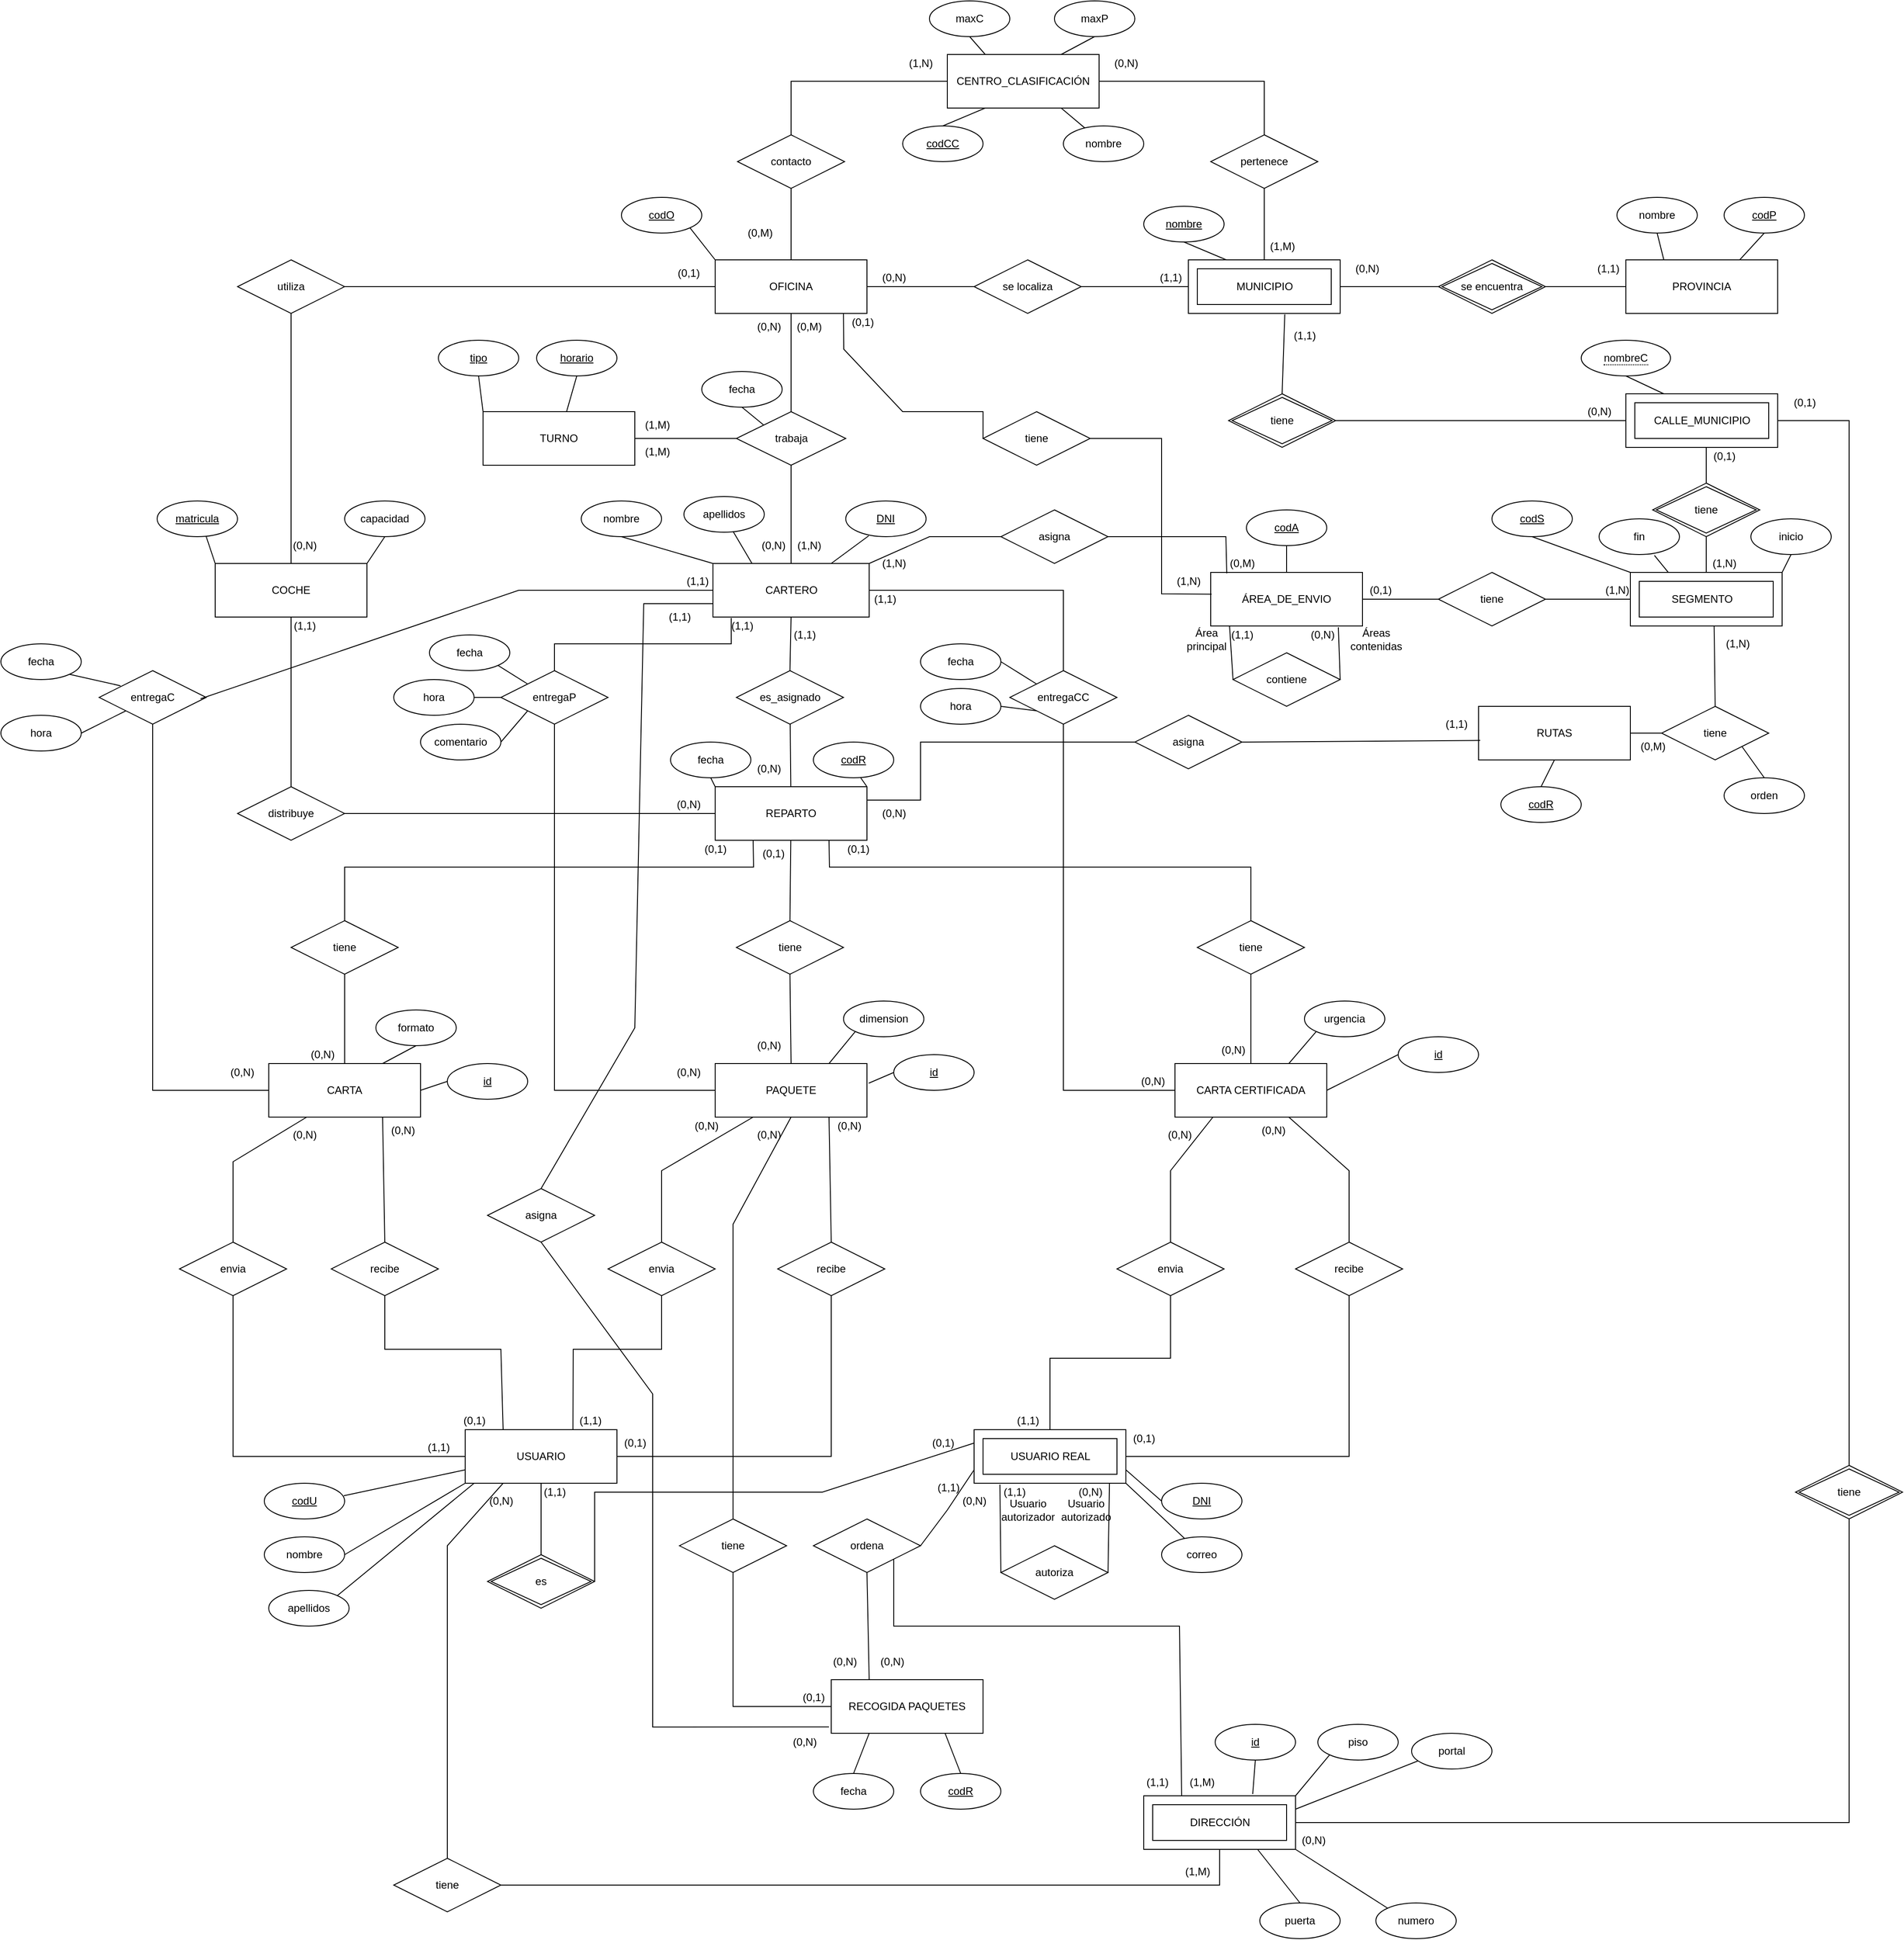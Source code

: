 <mxfile version="20.3.0" type="device"><diagram id="5UYg_Y4S5banG8csZQnn" name="Página-1"><mxGraphModel dx="4062" dy="4857" grid="0" gridSize="10" guides="1" tooltips="1" connect="1" arrows="1" fold="1" page="0" pageScale="1" pageWidth="1169" pageHeight="827" math="0" shadow="0"><root><mxCell id="0"/><mxCell id="1" parent="0"/><mxCell id="aSJVgzxf4aicBy5N95ng-1" value="OFICINA" style="rounded=0;whiteSpace=wrap;html=1;" parent="1" vertex="1"><mxGeometry x="-1240" y="-3330" width="170" height="60" as="geometry"/></mxCell><mxCell id="aSJVgzxf4aicBy5N95ng-3" value="" style="verticalLabelPosition=bottom;verticalAlign=top;html=1;shape=mxgraph.basic.frame;dx=10;" parent="1" vertex="1"><mxGeometry x="-710" y="-3330" width="170" height="60" as="geometry"/></mxCell><mxCell id="aSJVgzxf4aicBy5N95ng-7" value="MUNICIPIO" style="text;html=1;align=center;verticalAlign=middle;resizable=0;points=[];autosize=1;strokeColor=none;fillColor=none;" parent="1" vertex="1"><mxGeometry x="-670" y="-3315" width="90" height="30" as="geometry"/></mxCell><mxCell id="aSJVgzxf4aicBy5N95ng-10" value="PROVINCIA" style="rounded=0;whiteSpace=wrap;html=1;" parent="1" vertex="1"><mxGeometry x="-220" y="-3330" width="170" height="60" as="geometry"/></mxCell><mxCell id="aSJVgzxf4aicBy5N95ng-11" value="se localiza" style="rhombus;whiteSpace=wrap;html=1;" parent="1" vertex="1"><mxGeometry x="-950" y="-3330" width="120" height="60" as="geometry"/></mxCell><mxCell id="aSJVgzxf4aicBy5N95ng-12" value="" style="endArrow=none;html=1;rounded=0;exitX=1;exitY=0.5;exitDx=0;exitDy=0;" parent="1" source="aSJVgzxf4aicBy5N95ng-1" target="aSJVgzxf4aicBy5N95ng-11" edge="1"><mxGeometry width="50" height="50" relative="1" as="geometry"><mxPoint x="-570" y="-3090" as="sourcePoint"/><mxPoint x="-520" y="-3140" as="targetPoint"/></mxGeometry></mxCell><mxCell id="aSJVgzxf4aicBy5N95ng-13" value="" style="endArrow=none;html=1;rounded=0;exitX=1;exitY=0.5;exitDx=0;exitDy=0;entryX=0;entryY=0.5;entryDx=0;entryDy=0;entryPerimeter=0;" parent="1" source="aSJVgzxf4aicBy5N95ng-11" target="aSJVgzxf4aicBy5N95ng-3" edge="1"><mxGeometry width="50" height="50" relative="1" as="geometry"><mxPoint x="-570" y="-3090" as="sourcePoint"/><mxPoint x="-520" y="-3140" as="targetPoint"/></mxGeometry></mxCell><mxCell id="aSJVgzxf4aicBy5N95ng-15" value="" style="endArrow=none;html=1;rounded=0;exitX=1;exitY=0.5;exitDx=0;exitDy=0;exitPerimeter=0;entryX=0;entryY=0.5;entryDx=0;entryDy=0;" parent="1" source="aSJVgzxf4aicBy5N95ng-3" edge="1"><mxGeometry width="50" height="50" relative="1" as="geometry"><mxPoint x="-570" y="-3090" as="sourcePoint"/><mxPoint x="-430" y="-3300" as="targetPoint"/></mxGeometry></mxCell><mxCell id="aSJVgzxf4aicBy5N95ng-16" value="" style="endArrow=none;html=1;rounded=0;exitX=1;exitY=0.5;exitDx=0;exitDy=0;entryX=0;entryY=0.5;entryDx=0;entryDy=0;" parent="1" target="aSJVgzxf4aicBy5N95ng-10" edge="1"><mxGeometry width="50" height="50" relative="1" as="geometry"><mxPoint x="-310" y="-3300" as="sourcePoint"/><mxPoint x="-520" y="-3140" as="targetPoint"/></mxGeometry></mxCell><mxCell id="aSJVgzxf4aicBy5N95ng-18" value="se encuentra" style="shape=rhombus;double=1;perimeter=rhombusPerimeter;whiteSpace=wrap;html=1;align=center;" parent="1" vertex="1"><mxGeometry x="-430" y="-3330" width="120" height="60" as="geometry"/></mxCell><mxCell id="aSJVgzxf4aicBy5N95ng-20" value="CARTERO" style="rounded=0;whiteSpace=wrap;html=1;" parent="1" vertex="1"><mxGeometry x="-1242.5" y="-2990" width="175" height="60" as="geometry"/></mxCell><mxCell id="aSJVgzxf4aicBy5N95ng-21" value="trabaja" style="rhombus;whiteSpace=wrap;html=1;" parent="1" vertex="1"><mxGeometry x="-1216.25" y="-3160" width="122.5" height="60" as="geometry"/></mxCell><mxCell id="aSJVgzxf4aicBy5N95ng-22" value="" style="endArrow=none;html=1;rounded=0;exitX=0.5;exitY=0;exitDx=0;exitDy=0;entryX=0.5;entryY=1;entryDx=0;entryDy=0;" parent="1" source="aSJVgzxf4aicBy5N95ng-21" target="aSJVgzxf4aicBy5N95ng-1" edge="1"><mxGeometry width="50" height="50" relative="1" as="geometry"><mxPoint x="-570" y="-3090" as="sourcePoint"/><mxPoint x="-520" y="-3140" as="targetPoint"/></mxGeometry></mxCell><mxCell id="aSJVgzxf4aicBy5N95ng-23" value="" style="endArrow=none;html=1;rounded=0;exitX=0.5;exitY=1;exitDx=0;exitDy=0;entryX=0.5;entryY=0;entryDx=0;entryDy=0;" parent="1" source="aSJVgzxf4aicBy5N95ng-21" target="aSJVgzxf4aicBy5N95ng-20" edge="1"><mxGeometry width="50" height="50" relative="1" as="geometry"><mxPoint x="-570" y="-3090" as="sourcePoint"/><mxPoint x="-520" y="-3140" as="targetPoint"/></mxGeometry></mxCell><mxCell id="aSJVgzxf4aicBy5N95ng-25" value="TURNO" style="rounded=0;whiteSpace=wrap;html=1;" parent="1" vertex="1"><mxGeometry x="-1500" y="-3160" width="170" height="60" as="geometry"/></mxCell><mxCell id="aSJVgzxf4aicBy5N95ng-26" value="" style="endArrow=none;html=1;rounded=0;entryX=0;entryY=0.5;entryDx=0;entryDy=0;" parent="1" source="aSJVgzxf4aicBy5N95ng-25" target="aSJVgzxf4aicBy5N95ng-21" edge="1"><mxGeometry width="50" height="50" relative="1" as="geometry"><mxPoint x="-980" y="-3090" as="sourcePoint"/><mxPoint x="-930" y="-3140" as="targetPoint"/></mxGeometry></mxCell><mxCell id="aSJVgzxf4aicBy5N95ng-28" value="COCHE" style="rounded=0;whiteSpace=wrap;html=1;" parent="1" vertex="1"><mxGeometry x="-1800" y="-2990" width="170" height="60" as="geometry"/></mxCell><mxCell id="aSJVgzxf4aicBy5N95ng-30" value="utiliza" style="shape=rhombus;perimeter=rhombusPerimeter;whiteSpace=wrap;html=1;align=center;" parent="1" vertex="1"><mxGeometry x="-1775" y="-3330" width="120" height="60" as="geometry"/></mxCell><mxCell id="aSJVgzxf4aicBy5N95ng-31" value="" style="endArrow=none;html=1;rounded=0;exitX=0.5;exitY=0;exitDx=0;exitDy=0;entryX=0.5;entryY=1;entryDx=0;entryDy=0;" parent="1" source="aSJVgzxf4aicBy5N95ng-28" target="aSJVgzxf4aicBy5N95ng-30" edge="1"><mxGeometry width="50" height="50" relative="1" as="geometry"><mxPoint x="-980" y="-2960" as="sourcePoint"/><mxPoint x="-930" y="-3010" as="targetPoint"/></mxGeometry></mxCell><mxCell id="aSJVgzxf4aicBy5N95ng-33" value="" style="endArrow=none;html=1;rounded=0;exitX=1;exitY=0.5;exitDx=0;exitDy=0;entryX=0;entryY=0.5;entryDx=0;entryDy=0;" parent="1" source="aSJVgzxf4aicBy5N95ng-30" target="aSJVgzxf4aicBy5N95ng-1" edge="1"><mxGeometry width="50" height="50" relative="1" as="geometry"><mxPoint x="-980" y="-2960" as="sourcePoint"/><mxPoint x="-930" y="-3010" as="targetPoint"/></mxGeometry></mxCell><mxCell id="aSJVgzxf4aicBy5N95ng-35" value="REPARTO" style="rounded=0;whiteSpace=wrap;html=1;" parent="1" vertex="1"><mxGeometry x="-1240" y="-2740" width="170" height="60" as="geometry"/></mxCell><mxCell id="aSJVgzxf4aicBy5N95ng-36" value="distribuye" style="shape=rhombus;perimeter=rhombusPerimeter;whiteSpace=wrap;html=1;align=center;" parent="1" vertex="1"><mxGeometry x="-1775" y="-2740" width="120" height="60" as="geometry"/></mxCell><mxCell id="aSJVgzxf4aicBy5N95ng-37" value="" style="endArrow=none;html=1;rounded=0;exitX=0.5;exitY=0;exitDx=0;exitDy=0;entryX=0.5;entryY=1;entryDx=0;entryDy=0;" parent="1" source="aSJVgzxf4aicBy5N95ng-36" target="aSJVgzxf4aicBy5N95ng-28" edge="1"><mxGeometry relative="1" as="geometry"><mxPoint x="-1030" y="-2800" as="sourcePoint"/><mxPoint x="-870" y="-2800" as="targetPoint"/></mxGeometry></mxCell><mxCell id="aSJVgzxf4aicBy5N95ng-38" value="" style="endArrow=none;html=1;rounded=0;exitX=1;exitY=0.5;exitDx=0;exitDy=0;entryX=0;entryY=0.5;entryDx=0;entryDy=0;" parent="1" source="aSJVgzxf4aicBy5N95ng-36" target="aSJVgzxf4aicBy5N95ng-35" edge="1"><mxGeometry width="50" height="50" relative="1" as="geometry"><mxPoint x="-980" y="-2770" as="sourcePoint"/><mxPoint x="-930" y="-2820" as="targetPoint"/></mxGeometry></mxCell><mxCell id="aSJVgzxf4aicBy5N95ng-39" value="es_asignado" style="shape=rhombus;perimeter=rhombusPerimeter;whiteSpace=wrap;html=1;align=center;" parent="1" vertex="1"><mxGeometry x="-1216.25" y="-2870" width="120" height="60" as="geometry"/></mxCell><mxCell id="aSJVgzxf4aicBy5N95ng-40" value="" style="endArrow=none;html=1;rounded=0;exitX=0.5;exitY=0;exitDx=0;exitDy=0;entryX=0.5;entryY=1;entryDx=0;entryDy=0;" parent="1" source="aSJVgzxf4aicBy5N95ng-39" target="aSJVgzxf4aicBy5N95ng-20" edge="1"><mxGeometry width="50" height="50" relative="1" as="geometry"><mxPoint x="-980" y="-2770" as="sourcePoint"/><mxPoint x="-930" y="-2820" as="targetPoint"/></mxGeometry></mxCell><mxCell id="aSJVgzxf4aicBy5N95ng-42" value="" style="endArrow=none;html=1;rounded=0;" parent="1" source="aSJVgzxf4aicBy5N95ng-35" target="aSJVgzxf4aicBy5N95ng-39" edge="1"><mxGeometry width="50" height="50" relative="1" as="geometry"><mxPoint x="-980" y="-2770" as="sourcePoint"/><mxPoint x="-930" y="-2820" as="targetPoint"/></mxGeometry></mxCell><mxCell id="aSJVgzxf4aicBy5N95ng-46" value="CARTA" style="rounded=0;whiteSpace=wrap;html=1;" parent="1" vertex="1"><mxGeometry x="-1740" y="-2430" width="170" height="60" as="geometry"/></mxCell><mxCell id="aSJVgzxf4aicBy5N95ng-47" value="PAQUETE" style="rounded=0;whiteSpace=wrap;html=1;" parent="1" vertex="1"><mxGeometry x="-1240" y="-2430" width="170" height="60" as="geometry"/></mxCell><mxCell id="aSJVgzxf4aicBy5N95ng-48" value="CARTA CERTIFICADA" style="rounded=0;whiteSpace=wrap;html=1;" parent="1" vertex="1"><mxGeometry x="-725" y="-2430" width="170" height="60" as="geometry"/></mxCell><mxCell id="aSJVgzxf4aicBy5N95ng-49" value="tiene" style="shape=rhombus;perimeter=rhombusPerimeter;whiteSpace=wrap;html=1;align=center;" parent="1" vertex="1"><mxGeometry x="-1715" y="-2590" width="120" height="60" as="geometry"/></mxCell><mxCell id="aSJVgzxf4aicBy5N95ng-50" value="tiene" style="shape=rhombus;perimeter=rhombusPerimeter;whiteSpace=wrap;html=1;align=center;" parent="1" vertex="1"><mxGeometry x="-1216.25" y="-2590" width="120" height="60" as="geometry"/></mxCell><mxCell id="aSJVgzxf4aicBy5N95ng-51" value="tiene" style="shape=rhombus;perimeter=rhombusPerimeter;whiteSpace=wrap;html=1;align=center;" parent="1" vertex="1"><mxGeometry x="-700" y="-2590" width="120" height="60" as="geometry"/></mxCell><mxCell id="aSJVgzxf4aicBy5N95ng-52" value="" style="endArrow=none;html=1;rounded=0;exitX=0.5;exitY=1;exitDx=0;exitDy=0;entryX=0.5;entryY=0;entryDx=0;entryDy=0;" parent="1" source="aSJVgzxf4aicBy5N95ng-49" target="aSJVgzxf4aicBy5N95ng-46" edge="1"><mxGeometry width="50" height="50" relative="1" as="geometry"><mxPoint x="-980" y="-2260" as="sourcePoint"/><mxPoint x="-930" y="-2310" as="targetPoint"/></mxGeometry></mxCell><mxCell id="aSJVgzxf4aicBy5N95ng-53" value="" style="endArrow=none;html=1;rounded=0;exitX=0.5;exitY=0;exitDx=0;exitDy=0;entryX=0.25;entryY=1;entryDx=0;entryDy=0;" parent="1" source="aSJVgzxf4aicBy5N95ng-49" target="aSJVgzxf4aicBy5N95ng-35" edge="1"><mxGeometry width="50" height="50" relative="1" as="geometry"><mxPoint x="-980" y="-2260" as="sourcePoint"/><mxPoint x="-1210" y="-2650" as="targetPoint"/><Array as="points"><mxPoint x="-1655" y="-2650"/><mxPoint x="-1197" y="-2650"/></Array></mxGeometry></mxCell><mxCell id="aSJVgzxf4aicBy5N95ng-55" value="" style="endArrow=none;html=1;rounded=0;exitX=0.5;exitY=0;exitDx=0;exitDy=0;" parent="1" source="aSJVgzxf4aicBy5N95ng-50" target="aSJVgzxf4aicBy5N95ng-35" edge="1"><mxGeometry width="50" height="50" relative="1" as="geometry"><mxPoint x="-980" y="-2260" as="sourcePoint"/><mxPoint x="-930" y="-2310" as="targetPoint"/></mxGeometry></mxCell><mxCell id="aSJVgzxf4aicBy5N95ng-56" value="" style="endArrow=none;html=1;rounded=0;exitX=0.5;exitY=1;exitDx=0;exitDy=0;entryX=0.5;entryY=0;entryDx=0;entryDy=0;" parent="1" source="aSJVgzxf4aicBy5N95ng-50" target="aSJVgzxf4aicBy5N95ng-47" edge="1"><mxGeometry width="50" height="50" relative="1" as="geometry"><mxPoint x="-980" y="-2260" as="sourcePoint"/><mxPoint x="-930" y="-2310" as="targetPoint"/></mxGeometry></mxCell><mxCell id="aSJVgzxf4aicBy5N95ng-57" value="" style="endArrow=none;html=1;rounded=0;entryX=0.5;entryY=0;entryDx=0;entryDy=0;exitX=0.75;exitY=1;exitDx=0;exitDy=0;" parent="1" source="aSJVgzxf4aicBy5N95ng-35" target="aSJVgzxf4aicBy5N95ng-51" edge="1"><mxGeometry width="50" height="50" relative="1" as="geometry"><mxPoint x="-980" y="-2260" as="sourcePoint"/><mxPoint x="-930" y="-2310" as="targetPoint"/><Array as="points"><mxPoint x="-1112" y="-2650"/><mxPoint x="-640" y="-2650"/></Array></mxGeometry></mxCell><mxCell id="aSJVgzxf4aicBy5N95ng-59" value="" style="endArrow=none;html=1;rounded=0;entryX=0.5;entryY=1;entryDx=0;entryDy=0;" parent="1" source="aSJVgzxf4aicBy5N95ng-48" target="aSJVgzxf4aicBy5N95ng-51" edge="1"><mxGeometry width="50" height="50" relative="1" as="geometry"><mxPoint x="-980" y="-2260" as="sourcePoint"/><mxPoint x="-930" y="-2310" as="targetPoint"/></mxGeometry></mxCell><mxCell id="aSJVgzxf4aicBy5N95ng-60" value="USUARIO" style="rounded=0;whiteSpace=wrap;html=1;" parent="1" vertex="1"><mxGeometry x="-1520" y="-2020" width="170" height="60" as="geometry"/></mxCell><mxCell id="aSJVgzxf4aicBy5N95ng-62" value="" style="verticalLabelPosition=bottom;verticalAlign=top;html=1;shape=mxgraph.basic.frame;dx=10;" parent="1" vertex="1"><mxGeometry x="-950" y="-2020" width="170" height="60" as="geometry"/></mxCell><mxCell id="aSJVgzxf4aicBy5N95ng-63" value="USUARIO REAL" style="text;html=1;align=center;verticalAlign=middle;resizable=0;points=[];autosize=1;strokeColor=none;fillColor=none;" parent="1" vertex="1"><mxGeometry x="-920" y="-2005" width="110" height="30" as="geometry"/></mxCell><mxCell id="aSJVgzxf4aicBy5N95ng-64" value="envia" style="shape=rhombus;perimeter=rhombusPerimeter;whiteSpace=wrap;html=1;align=center;" parent="1" vertex="1"><mxGeometry x="-1840" y="-2230" width="120" height="60" as="geometry"/></mxCell><mxCell id="aSJVgzxf4aicBy5N95ng-65" value="recibe" style="shape=rhombus;perimeter=rhombusPerimeter;whiteSpace=wrap;html=1;align=center;" parent="1" vertex="1"><mxGeometry x="-1670" y="-2230" width="120" height="60" as="geometry"/></mxCell><mxCell id="aSJVgzxf4aicBy5N95ng-66" value="envia" style="shape=rhombus;perimeter=rhombusPerimeter;whiteSpace=wrap;html=1;align=center;" parent="1" vertex="1"><mxGeometry x="-1360" y="-2230" width="120" height="60" as="geometry"/></mxCell><mxCell id="aSJVgzxf4aicBy5N95ng-67" value="recibe" style="shape=rhombus;perimeter=rhombusPerimeter;whiteSpace=wrap;html=1;align=center;" parent="1" vertex="1"><mxGeometry x="-1170" y="-2230" width="120" height="60" as="geometry"/></mxCell><mxCell id="aSJVgzxf4aicBy5N95ng-68" value="recibe" style="shape=rhombus;perimeter=rhombusPerimeter;whiteSpace=wrap;html=1;align=center;" parent="1" vertex="1"><mxGeometry x="-590" y="-2230" width="120" height="60" as="geometry"/></mxCell><mxCell id="aSJVgzxf4aicBy5N95ng-69" value="envia" style="shape=rhombus;perimeter=rhombusPerimeter;whiteSpace=wrap;html=1;align=center;" parent="1" vertex="1"><mxGeometry x="-790" y="-2230" width="120" height="60" as="geometry"/></mxCell><mxCell id="aSJVgzxf4aicBy5N95ng-80" value="" style="endArrow=none;html=1;rounded=0;exitX=0.5;exitY=0;exitDx=0;exitDy=0;exitPerimeter=0;entryX=0.5;entryY=1;entryDx=0;entryDy=0;" parent="1" source="aSJVgzxf4aicBy5N95ng-62" target="aSJVgzxf4aicBy5N95ng-69" edge="1"><mxGeometry width="50" height="50" relative="1" as="geometry"><mxPoint x="-980" y="-2050" as="sourcePoint"/><mxPoint x="-930" y="-2100" as="targetPoint"/><Array as="points"><mxPoint x="-865" y="-2100"/><mxPoint x="-730" y="-2100"/></Array></mxGeometry></mxCell><mxCell id="aSJVgzxf4aicBy5N95ng-81" value="" style="endArrow=none;html=1;rounded=0;entryX=0.5;entryY=0;entryDx=0;entryDy=0;exitX=0.25;exitY=1;exitDx=0;exitDy=0;" parent="1" source="aSJVgzxf4aicBy5N95ng-48" target="aSJVgzxf4aicBy5N95ng-69" edge="1"><mxGeometry width="50" height="50" relative="1" as="geometry"><mxPoint x="-980" y="-2050" as="sourcePoint"/><mxPoint x="-930" y="-2100" as="targetPoint"/><Array as="points"><mxPoint x="-730" y="-2310"/></Array></mxGeometry></mxCell><mxCell id="aSJVgzxf4aicBy5N95ng-82" value="" style="endArrow=none;html=1;rounded=0;exitX=0.5;exitY=0;exitDx=0;exitDy=0;entryX=0.75;entryY=1;entryDx=0;entryDy=0;" parent="1" source="aSJVgzxf4aicBy5N95ng-68" target="aSJVgzxf4aicBy5N95ng-48" edge="1"><mxGeometry width="50" height="50" relative="1" as="geometry"><mxPoint x="-980" y="-2180" as="sourcePoint"/><mxPoint x="-930" y="-2230" as="targetPoint"/><Array as="points"><mxPoint x="-530" y="-2310"/></Array></mxGeometry></mxCell><mxCell id="aSJVgzxf4aicBy5N95ng-83" value="" style="endArrow=none;html=1;rounded=0;exitX=1;exitY=0.5;exitDx=0;exitDy=0;exitPerimeter=0;entryX=0.5;entryY=1;entryDx=0;entryDy=0;" parent="1" source="aSJVgzxf4aicBy5N95ng-62" target="aSJVgzxf4aicBy5N95ng-68" edge="1"><mxGeometry width="50" height="50" relative="1" as="geometry"><mxPoint x="-980" y="-2180" as="sourcePoint"/><mxPoint x="-930" y="-2230" as="targetPoint"/><Array as="points"><mxPoint x="-530" y="-1990"/></Array></mxGeometry></mxCell><mxCell id="aSJVgzxf4aicBy5N95ng-84" value="" style="endArrow=none;html=1;rounded=0;exitX=0.5;exitY=1;exitDx=0;exitDy=0;entryX=0;entryY=0.5;entryDx=0;entryDy=0;" parent="1" source="aSJVgzxf4aicBy5N95ng-64" target="aSJVgzxf4aicBy5N95ng-60" edge="1"><mxGeometry width="50" height="50" relative="1" as="geometry"><mxPoint x="-980" y="-2180" as="sourcePoint"/><mxPoint x="-930" y="-2230" as="targetPoint"/><Array as="points"><mxPoint x="-1780" y="-1990"/></Array></mxGeometry></mxCell><mxCell id="aSJVgzxf4aicBy5N95ng-85" value="" style="endArrow=none;html=1;rounded=0;exitX=0.5;exitY=0;exitDx=0;exitDy=0;entryX=0.25;entryY=1;entryDx=0;entryDy=0;" parent="1" source="aSJVgzxf4aicBy5N95ng-64" target="aSJVgzxf4aicBy5N95ng-46" edge="1"><mxGeometry width="50" height="50" relative="1" as="geometry"><mxPoint x="-980" y="-2180" as="sourcePoint"/><mxPoint x="-930" y="-2230" as="targetPoint"/><Array as="points"><mxPoint x="-1780" y="-2320"/></Array></mxGeometry></mxCell><mxCell id="aSJVgzxf4aicBy5N95ng-86" value="" style="endArrow=none;html=1;rounded=0;exitX=0.5;exitY=0;exitDx=0;exitDy=0;entryX=0.75;entryY=1;entryDx=0;entryDy=0;" parent="1" source="aSJVgzxf4aicBy5N95ng-65" target="aSJVgzxf4aicBy5N95ng-46" edge="1"><mxGeometry width="50" height="50" relative="1" as="geometry"><mxPoint x="-980" y="-2180" as="sourcePoint"/><mxPoint x="-930" y="-2230" as="targetPoint"/></mxGeometry></mxCell><mxCell id="aSJVgzxf4aicBy5N95ng-88" value="" style="endArrow=none;html=1;rounded=0;exitX=0.5;exitY=1;exitDx=0;exitDy=0;entryX=0.25;entryY=0;entryDx=0;entryDy=0;" parent="1" source="aSJVgzxf4aicBy5N95ng-65" target="aSJVgzxf4aicBy5N95ng-60" edge="1"><mxGeometry width="50" height="50" relative="1" as="geometry"><mxPoint x="-980" y="-2180" as="sourcePoint"/><mxPoint x="-930" y="-2230" as="targetPoint"/><Array as="points"><mxPoint x="-1610" y="-2110"/><mxPoint x="-1480" y="-2110"/></Array></mxGeometry></mxCell><mxCell id="aSJVgzxf4aicBy5N95ng-89" value="" style="endArrow=none;html=1;rounded=0;exitX=0.71;exitY=0.009;exitDx=0;exitDy=0;exitPerimeter=0;entryX=0.5;entryY=1;entryDx=0;entryDy=0;" parent="1" source="aSJVgzxf4aicBy5N95ng-60" target="aSJVgzxf4aicBy5N95ng-66" edge="1"><mxGeometry width="50" height="50" relative="1" as="geometry"><mxPoint x="-980" y="-2180" as="sourcePoint"/><mxPoint x="-930" y="-2230" as="targetPoint"/><Array as="points"><mxPoint x="-1399" y="-2110"/><mxPoint x="-1300" y="-2110"/></Array></mxGeometry></mxCell><mxCell id="aSJVgzxf4aicBy5N95ng-90" value="" style="endArrow=none;html=1;rounded=0;exitX=0.5;exitY=0;exitDx=0;exitDy=0;entryX=0.25;entryY=1;entryDx=0;entryDy=0;" parent="1" source="aSJVgzxf4aicBy5N95ng-66" target="aSJVgzxf4aicBy5N95ng-47" edge="1"><mxGeometry width="50" height="50" relative="1" as="geometry"><mxPoint x="-980" y="-2180" as="sourcePoint"/><mxPoint x="-930" y="-2230" as="targetPoint"/><Array as="points"><mxPoint x="-1300" y="-2310"/></Array></mxGeometry></mxCell><mxCell id="aSJVgzxf4aicBy5N95ng-91" value="" style="endArrow=none;html=1;rounded=0;entryX=0.75;entryY=1;entryDx=0;entryDy=0;exitX=0.5;exitY=0;exitDx=0;exitDy=0;" parent="1" source="aSJVgzxf4aicBy5N95ng-67" target="aSJVgzxf4aicBy5N95ng-47" edge="1"><mxGeometry width="50" height="50" relative="1" as="geometry"><mxPoint x="-980" y="-2180" as="sourcePoint"/><mxPoint x="-930" y="-2230" as="targetPoint"/></mxGeometry></mxCell><mxCell id="aSJVgzxf4aicBy5N95ng-92" value="" style="endArrow=none;html=1;rounded=0;exitX=1;exitY=0.5;exitDx=0;exitDy=0;entryX=0.5;entryY=1;entryDx=0;entryDy=0;" parent="1" source="aSJVgzxf4aicBy5N95ng-60" target="aSJVgzxf4aicBy5N95ng-67" edge="1"><mxGeometry width="50" height="50" relative="1" as="geometry"><mxPoint x="-980" y="-2180" as="sourcePoint"/><mxPoint x="-930" y="-2230" as="targetPoint"/><Array as="points"><mxPoint x="-1110" y="-1990"/></Array></mxGeometry></mxCell><mxCell id="aSJVgzxf4aicBy5N95ng-94" value="autoriza" style="shape=rhombus;perimeter=rhombusPerimeter;whiteSpace=wrap;html=1;align=center;" parent="1" vertex="1"><mxGeometry x="-920" y="-1890" width="120" height="60" as="geometry"/></mxCell><mxCell id="aSJVgzxf4aicBy5N95ng-96" value="" style="endArrow=none;html=1;rounded=0;entryX=0;entryY=0.5;entryDx=0;entryDy=0;exitX=0.17;exitY=1.025;exitDx=0;exitDy=0;exitPerimeter=0;" parent="1" source="aSJVgzxf4aicBy5N95ng-62" target="aSJVgzxf4aicBy5N95ng-94" edge="1"><mxGeometry width="50" height="50" relative="1" as="geometry"><mxPoint x="-980" y="-1810" as="sourcePoint"/><mxPoint x="-930" y="-1860" as="targetPoint"/></mxGeometry></mxCell><mxCell id="aSJVgzxf4aicBy5N95ng-97" value="" style="endArrow=none;html=1;rounded=0;entryX=1;entryY=0.5;entryDx=0;entryDy=0;exitX=0.892;exitY=0.993;exitDx=0;exitDy=0;exitPerimeter=0;" parent="1" source="aSJVgzxf4aicBy5N95ng-62" target="aSJVgzxf4aicBy5N95ng-94" edge="1"><mxGeometry width="50" height="50" relative="1" as="geometry"><mxPoint x="-980" y="-1810" as="sourcePoint"/><mxPoint x="-930" y="-1860" as="targetPoint"/></mxGeometry></mxCell><mxCell id="aSJVgzxf4aicBy5N95ng-98" value="entregaC" style="shape=rhombus;perimeter=rhombusPerimeter;whiteSpace=wrap;html=1;align=center;" parent="1" vertex="1"><mxGeometry x="-1930" y="-2870" width="120" height="60" as="geometry"/></mxCell><mxCell id="aSJVgzxf4aicBy5N95ng-99" value="entregaP" style="shape=rhombus;perimeter=rhombusPerimeter;whiteSpace=wrap;html=1;align=center;" parent="1" vertex="1"><mxGeometry x="-1480" y="-2870" width="120" height="60" as="geometry"/></mxCell><mxCell id="aSJVgzxf4aicBy5N95ng-100" value="entregaCC" style="shape=rhombus;perimeter=rhombusPerimeter;whiteSpace=wrap;html=1;align=center;" parent="1" vertex="1"><mxGeometry x="-910" y="-2870" width="120" height="60" as="geometry"/></mxCell><mxCell id="aSJVgzxf4aicBy5N95ng-102" value="" style="endArrow=none;html=1;rounded=0;exitX=0.947;exitY=0.525;exitDx=0;exitDy=0;exitPerimeter=0;entryX=0;entryY=0.5;entryDx=0;entryDy=0;" parent="1" source="aSJVgzxf4aicBy5N95ng-98" target="aSJVgzxf4aicBy5N95ng-20" edge="1"><mxGeometry width="50" height="50" relative="1" as="geometry"><mxPoint x="-980" y="-2610" as="sourcePoint"/><mxPoint x="-930" y="-2660" as="targetPoint"/><Array as="points"><mxPoint x="-1460" y="-2960"/></Array></mxGeometry></mxCell><mxCell id="aSJVgzxf4aicBy5N95ng-103" value="" style="endArrow=none;html=1;rounded=0;exitX=0;exitY=0.5;exitDx=0;exitDy=0;entryX=0.5;entryY=1;entryDx=0;entryDy=0;" parent="1" source="aSJVgzxf4aicBy5N95ng-46" target="aSJVgzxf4aicBy5N95ng-98" edge="1"><mxGeometry width="50" height="50" relative="1" as="geometry"><mxPoint x="-980" y="-2610" as="sourcePoint"/><mxPoint x="-930" y="-2660" as="targetPoint"/><Array as="points"><mxPoint x="-1870" y="-2400"/></Array></mxGeometry></mxCell><mxCell id="aSJVgzxf4aicBy5N95ng-104" value="" style="endArrow=none;html=1;rounded=0;exitX=0.5;exitY=0;exitDx=0;exitDy=0;entryX=0.117;entryY=1.017;entryDx=0;entryDy=0;entryPerimeter=0;" parent="1" source="aSJVgzxf4aicBy5N95ng-99" target="aSJVgzxf4aicBy5N95ng-20" edge="1"><mxGeometry width="50" height="50" relative="1" as="geometry"><mxPoint x="-980" y="-2680" as="sourcePoint"/><mxPoint x="-930" y="-2730" as="targetPoint"/><Array as="points"><mxPoint x="-1420" y="-2900"/><mxPoint x="-1222" y="-2900"/></Array></mxGeometry></mxCell><mxCell id="aSJVgzxf4aicBy5N95ng-105" value="" style="endArrow=none;html=1;rounded=0;exitX=0;exitY=0.5;exitDx=0;exitDy=0;entryX=0.5;entryY=1;entryDx=0;entryDy=0;" parent="1" source="aSJVgzxf4aicBy5N95ng-47" target="aSJVgzxf4aicBy5N95ng-99" edge="1"><mxGeometry width="50" height="50" relative="1" as="geometry"><mxPoint x="-980" y="-2680" as="sourcePoint"/><mxPoint x="-930" y="-2730" as="targetPoint"/><Array as="points"><mxPoint x="-1420" y="-2400"/></Array></mxGeometry></mxCell><mxCell id="aSJVgzxf4aicBy5N95ng-106" value="" style="endArrow=none;html=1;rounded=0;entryX=1;entryY=0.5;entryDx=0;entryDy=0;exitX=0.5;exitY=0;exitDx=0;exitDy=0;" parent="1" source="aSJVgzxf4aicBy5N95ng-100" target="aSJVgzxf4aicBy5N95ng-20" edge="1"><mxGeometry width="50" height="50" relative="1" as="geometry"><mxPoint x="-980" y="-2680" as="sourcePoint"/><mxPoint x="-930" y="-2730" as="targetPoint"/><Array as="points"><mxPoint x="-850" y="-2960"/></Array></mxGeometry></mxCell><mxCell id="aSJVgzxf4aicBy5N95ng-107" value="" style="endArrow=none;html=1;rounded=0;exitX=0;exitY=0.5;exitDx=0;exitDy=0;entryX=0.5;entryY=1;entryDx=0;entryDy=0;" parent="1" source="aSJVgzxf4aicBy5N95ng-48" target="aSJVgzxf4aicBy5N95ng-100" edge="1"><mxGeometry width="50" height="50" relative="1" as="geometry"><mxPoint x="-980" y="-2680" as="sourcePoint"/><mxPoint x="-930" y="-2730" as="targetPoint"/><Array as="points"><mxPoint x="-850" y="-2400"/></Array></mxGeometry></mxCell><mxCell id="aSJVgzxf4aicBy5N95ng-110" value="RECOGIDA PAQUETES" style="rounded=0;whiteSpace=wrap;html=1;" parent="1" vertex="1"><mxGeometry x="-1110" y="-1740" width="170" height="60" as="geometry"/></mxCell><mxCell id="aSJVgzxf4aicBy5N95ng-113" value="ordena" style="shape=rhombus;perimeter=rhombusPerimeter;whiteSpace=wrap;html=1;align=center;" parent="1" vertex="1"><mxGeometry x="-1130" y="-1920" width="120" height="60" as="geometry"/></mxCell><mxCell id="aSJVgzxf4aicBy5N95ng-116" value="" style="endArrow=none;html=1;rounded=0;exitX=1;exitY=0.5;exitDx=0;exitDy=0;entryX=0;entryY=0;entryDx=0;entryDy=45;entryPerimeter=0;" parent="1" source="aSJVgzxf4aicBy5N95ng-113" target="aSJVgzxf4aicBy5N95ng-62" edge="1"><mxGeometry width="50" height="50" relative="1" as="geometry"><mxPoint x="-960" y="-1860" as="sourcePoint"/><mxPoint x="-910" y="-1910" as="targetPoint"/><Array as="points"><mxPoint x="-980" y="-1930"/></Array></mxGeometry></mxCell><mxCell id="aSJVgzxf4aicBy5N95ng-117" value="" style="endArrow=none;html=1;rounded=0;exitX=0.5;exitY=1;exitDx=0;exitDy=0;entryX=0.25;entryY=0;entryDx=0;entryDy=0;" parent="1" source="aSJVgzxf4aicBy5N95ng-113" target="aSJVgzxf4aicBy5N95ng-110" edge="1"><mxGeometry width="50" height="50" relative="1" as="geometry"><mxPoint x="-960" y="-1860" as="sourcePoint"/><mxPoint x="-910" y="-1910" as="targetPoint"/></mxGeometry></mxCell><mxCell id="aSJVgzxf4aicBy5N95ng-118" value="" style="endArrow=none;html=1;rounded=0;exitX=0;exitY=0.5;exitDx=0;exitDy=0;" parent="1" source="aSJVgzxf4aicBy5N95ng-110" target="aSJVgzxf4aicBy5N95ng-119" edge="1"><mxGeometry width="50" height="50" relative="1" as="geometry"><mxPoint x="-960" y="-1900" as="sourcePoint"/><mxPoint x="-1220" y="-1750" as="targetPoint"/><Array as="points"><mxPoint x="-1220" y="-1710"/></Array></mxGeometry></mxCell><mxCell id="aSJVgzxf4aicBy5N95ng-119" value="tiene" style="shape=rhombus;perimeter=rhombusPerimeter;whiteSpace=wrap;html=1;align=center;" parent="1" vertex="1"><mxGeometry x="-1280" y="-1920" width="120" height="60" as="geometry"/></mxCell><mxCell id="aSJVgzxf4aicBy5N95ng-123" value="" style="endArrow=none;html=1;rounded=0;exitX=0.5;exitY=0;exitDx=0;exitDy=0;entryX=0.5;entryY=1;entryDx=0;entryDy=0;" parent="1" source="aSJVgzxf4aicBy5N95ng-119" target="aSJVgzxf4aicBy5N95ng-47" edge="1"><mxGeometry width="50" height="50" relative="1" as="geometry"><mxPoint x="-960" y="-1900" as="sourcePoint"/><mxPoint x="-910" y="-1950" as="targetPoint"/><Array as="points"><mxPoint x="-1220" y="-2250"/></Array></mxGeometry></mxCell><mxCell id="aSJVgzxf4aicBy5N95ng-129" value="" style="verticalLabelPosition=bottom;verticalAlign=top;html=1;shape=mxgraph.basic.frame;dx=10;" parent="1" vertex="1"><mxGeometry x="-760" y="-1610" width="170" height="60" as="geometry"/></mxCell><mxCell id="aSJVgzxf4aicBy5N95ng-130" value="DIRECCIÓN" style="text;html=1;align=center;verticalAlign=middle;resizable=0;points=[];autosize=1;strokeColor=none;fillColor=none;" parent="1" vertex="1"><mxGeometry x="-720" y="-1595" width="90" height="30" as="geometry"/></mxCell><mxCell id="aSJVgzxf4aicBy5N95ng-133" value="CENTRO_CLASIFICACIÓN" style="rounded=0;whiteSpace=wrap;html=1;" parent="1" vertex="1"><mxGeometry x="-980" y="-3560" width="170" height="60" as="geometry"/></mxCell><mxCell id="aSJVgzxf4aicBy5N95ng-135" value="contacto" style="shape=rhombus;perimeter=rhombusPerimeter;whiteSpace=wrap;html=1;align=center;" parent="1" vertex="1"><mxGeometry x="-1215" y="-3470" width="120" height="60" as="geometry"/></mxCell><mxCell id="aSJVgzxf4aicBy5N95ng-136" value="" style="endArrow=none;html=1;rounded=0;exitX=0.5;exitY=0;exitDx=0;exitDy=0;entryX=0.5;entryY=1;entryDx=0;entryDy=0;" parent="1" source="aSJVgzxf4aicBy5N95ng-1" target="aSJVgzxf4aicBy5N95ng-135" edge="1"><mxGeometry width="50" height="50" relative="1" as="geometry"><mxPoint x="-960" y="-3110" as="sourcePoint"/><mxPoint x="-910" y="-3160" as="targetPoint"/></mxGeometry></mxCell><mxCell id="aSJVgzxf4aicBy5N95ng-137" value="" style="endArrow=none;html=1;rounded=0;exitX=0.5;exitY=0;exitDx=0;exitDy=0;entryX=0;entryY=0.5;entryDx=0;entryDy=0;" parent="1" source="aSJVgzxf4aicBy5N95ng-135" target="aSJVgzxf4aicBy5N95ng-133" edge="1"><mxGeometry width="50" height="50" relative="1" as="geometry"><mxPoint x="-960" y="-3110" as="sourcePoint"/><mxPoint x="-910" y="-3160" as="targetPoint"/><Array as="points"><mxPoint x="-1155" y="-3530"/></Array></mxGeometry></mxCell><mxCell id="aSJVgzxf4aicBy5N95ng-138" value="pertenece" style="shape=rhombus;perimeter=rhombusPerimeter;whiteSpace=wrap;html=1;align=center;" parent="1" vertex="1"><mxGeometry x="-685" y="-3470" width="120" height="60" as="geometry"/></mxCell><mxCell id="aSJVgzxf4aicBy5N95ng-139" value="" style="endArrow=none;html=1;rounded=0;entryX=0.5;entryY=0;entryDx=0;entryDy=0;exitX=1;exitY=0.5;exitDx=0;exitDy=0;" parent="1" source="aSJVgzxf4aicBy5N95ng-133" target="aSJVgzxf4aicBy5N95ng-138" edge="1"><mxGeometry width="50" height="50" relative="1" as="geometry"><mxPoint x="-960" y="-3110" as="sourcePoint"/><mxPoint x="-910" y="-3160" as="targetPoint"/><Array as="points"><mxPoint x="-625" y="-3530"/></Array></mxGeometry></mxCell><mxCell id="aSJVgzxf4aicBy5N95ng-140" value="" style="endArrow=none;html=1;rounded=0;entryX=0.5;entryY=0;entryDx=0;entryDy=0;entryPerimeter=0;exitX=0.5;exitY=1;exitDx=0;exitDy=0;" parent="1" source="aSJVgzxf4aicBy5N95ng-138" target="aSJVgzxf4aicBy5N95ng-3" edge="1"><mxGeometry width="50" height="50" relative="1" as="geometry"><mxPoint x="-960" y="-3110" as="sourcePoint"/><mxPoint x="-910" y="-3160" as="targetPoint"/></mxGeometry></mxCell><mxCell id="aSJVgzxf4aicBy5N95ng-141" value="" style="verticalLabelPosition=bottom;verticalAlign=top;html=1;shape=mxgraph.basic.frame;dx=10;" parent="1" vertex="1"><mxGeometry x="-220" y="-3180" width="170" height="60" as="geometry"/></mxCell><mxCell id="aSJVgzxf4aicBy5N95ng-142" value="CALLE_MUNICIPIO" style="text;html=1;align=center;verticalAlign=middle;resizable=0;points=[];autosize=1;strokeColor=none;fillColor=none;" parent="1" vertex="1"><mxGeometry x="-200" y="-3165" width="130" height="30" as="geometry"/></mxCell><mxCell id="aSJVgzxf4aicBy5N95ng-143" value="es" style="shape=rhombus;double=1;perimeter=rhombusPerimeter;whiteSpace=wrap;html=1;align=center;" parent="1" vertex="1"><mxGeometry x="-1495" y="-1880" width="120" height="60" as="geometry"/></mxCell><mxCell id="aSJVgzxf4aicBy5N95ng-144" value="" style="endArrow=none;html=1;rounded=0;exitX=0.5;exitY=1;exitDx=0;exitDy=0;entryX=0.5;entryY=0;entryDx=0;entryDy=0;" parent="1" source="aSJVgzxf4aicBy5N95ng-60" target="aSJVgzxf4aicBy5N95ng-143" edge="1"><mxGeometry width="50" height="50" relative="1" as="geometry"><mxPoint x="-960" y="-1950" as="sourcePoint"/><mxPoint x="-910" y="-2000" as="targetPoint"/></mxGeometry></mxCell><mxCell id="aSJVgzxf4aicBy5N95ng-145" value="" style="endArrow=none;html=1;rounded=0;exitX=1;exitY=0.5;exitDx=0;exitDy=0;entryX=0;entryY=0;entryDx=0;entryDy=15;entryPerimeter=0;" parent="1" source="aSJVgzxf4aicBy5N95ng-143" target="aSJVgzxf4aicBy5N95ng-62" edge="1"><mxGeometry width="50" height="50" relative="1" as="geometry"><mxPoint x="-960" y="-1950" as="sourcePoint"/><mxPoint x="-910" y="-2000" as="targetPoint"/><Array as="points"><mxPoint x="-1375" y="-1950"/><mxPoint x="-1120" y="-1950"/></Array></mxGeometry></mxCell><mxCell id="aSJVgzxf4aicBy5N95ng-146" value="tiene" style="shape=rhombus;double=1;perimeter=rhombusPerimeter;whiteSpace=wrap;html=1;align=center;" parent="1" vertex="1"><mxGeometry x="-665" y="-3180" width="120" height="60" as="geometry"/></mxCell><mxCell id="aSJVgzxf4aicBy5N95ng-147" value="" style="endArrow=none;html=1;rounded=0;entryX=0.5;entryY=0;entryDx=0;entryDy=0;exitX=0.635;exitY=1.017;exitDx=0;exitDy=0;exitPerimeter=0;" parent="1" source="aSJVgzxf4aicBy5N95ng-3" target="aSJVgzxf4aicBy5N95ng-146" edge="1"><mxGeometry width="50" height="50" relative="1" as="geometry"><mxPoint x="-960" y="-3030" as="sourcePoint"/><mxPoint x="-910" y="-3080" as="targetPoint"/></mxGeometry></mxCell><mxCell id="aSJVgzxf4aicBy5N95ng-148" value="" style="endArrow=none;html=1;rounded=0;entryX=1;entryY=0.5;entryDx=0;entryDy=0;exitX=0;exitY=0.5;exitDx=0;exitDy=0;exitPerimeter=0;" parent="1" source="aSJVgzxf4aicBy5N95ng-141" target="aSJVgzxf4aicBy5N95ng-146" edge="1"><mxGeometry width="50" height="50" relative="1" as="geometry"><mxPoint x="-960" y="-3030" as="sourcePoint"/><mxPoint x="-910" y="-3080" as="targetPoint"/></mxGeometry></mxCell><mxCell id="aSJVgzxf4aicBy5N95ng-150" value="ÁREA_DE_ENVIO" style="rounded=0;whiteSpace=wrap;html=1;" parent="1" vertex="1"><mxGeometry x="-685" y="-2980" width="170" height="60" as="geometry"/></mxCell><mxCell id="aSJVgzxf4aicBy5N95ng-151" value="tiene" style="shape=rhombus;perimeter=rhombusPerimeter;whiteSpace=wrap;html=1;align=center;" parent="1" vertex="1"><mxGeometry x="-940" y="-3160" width="120" height="60" as="geometry"/></mxCell><mxCell id="aSJVgzxf4aicBy5N95ng-152" value="" style="endArrow=none;html=1;rounded=0;exitX=0;exitY=0.5;exitDx=0;exitDy=0;entryX=0.845;entryY=1.001;entryDx=0;entryDy=0;entryPerimeter=0;" parent="1" source="aSJVgzxf4aicBy5N95ng-151" target="aSJVgzxf4aicBy5N95ng-1" edge="1"><mxGeometry width="50" height="50" relative="1" as="geometry"><mxPoint x="-960" y="-3030" as="sourcePoint"/><mxPoint x="-910" y="-3080" as="targetPoint"/><Array as="points"><mxPoint x="-940" y="-3160"/><mxPoint x="-1030" y="-3160"/><mxPoint x="-1096" y="-3230"/></Array></mxGeometry></mxCell><mxCell id="aSJVgzxf4aicBy5N95ng-154" value="" style="endArrow=none;html=1;rounded=0;exitX=0.006;exitY=0.406;exitDx=0;exitDy=0;exitPerimeter=0;entryX=1;entryY=0.5;entryDx=0;entryDy=0;" parent="1" source="aSJVgzxf4aicBy5N95ng-150" target="aSJVgzxf4aicBy5N95ng-151" edge="1"><mxGeometry width="50" height="50" relative="1" as="geometry"><mxPoint x="-960" y="-3030" as="sourcePoint"/><mxPoint x="-910" y="-3080" as="targetPoint"/><Array as="points"><mxPoint x="-740" y="-2956"/><mxPoint x="-740" y="-3130"/></Array></mxGeometry></mxCell><mxCell id="aSJVgzxf4aicBy5N95ng-155" value="contiene" style="shape=rhombus;perimeter=rhombusPerimeter;whiteSpace=wrap;html=1;align=center;" parent="1" vertex="1"><mxGeometry x="-660" y="-2890" width="120" height="60" as="geometry"/></mxCell><mxCell id="aSJVgzxf4aicBy5N95ng-156" value="" style="endArrow=none;html=1;rounded=0;entryX=0;entryY=0.5;entryDx=0;entryDy=0;exitX=0.124;exitY=0.993;exitDx=0;exitDy=0;exitPerimeter=0;" parent="1" source="aSJVgzxf4aicBy5N95ng-150" target="aSJVgzxf4aicBy5N95ng-155" edge="1"><mxGeometry width="50" height="50" relative="1" as="geometry"><mxPoint x="-960" y="-2760" as="sourcePoint"/><mxPoint x="-910" y="-2810" as="targetPoint"/></mxGeometry></mxCell><mxCell id="aSJVgzxf4aicBy5N95ng-158" value="" style="endArrow=none;html=1;rounded=0;entryX=1;entryY=0.5;entryDx=0;entryDy=0;exitX=0.841;exitY=1.025;exitDx=0;exitDy=0;exitPerimeter=0;" parent="1" source="aSJVgzxf4aicBy5N95ng-150" target="aSJVgzxf4aicBy5N95ng-155" edge="1"><mxGeometry width="50" height="50" relative="1" as="geometry"><mxPoint x="-960" y="-2760" as="sourcePoint"/><mxPoint x="-910" y="-2810" as="targetPoint"/></mxGeometry></mxCell><mxCell id="aSJVgzxf4aicBy5N95ng-159" value="" style="verticalLabelPosition=bottom;verticalAlign=top;html=1;shape=mxgraph.basic.frame;dx=10;" parent="1" vertex="1"><mxGeometry x="-215" y="-2980" width="170" height="60" as="geometry"/></mxCell><mxCell id="aSJVgzxf4aicBy5N95ng-162" value="tiene" style="shape=rhombus;perimeter=rhombusPerimeter;whiteSpace=wrap;html=1;align=center;" parent="1" vertex="1"><mxGeometry x="-430" y="-2980" width="120" height="60" as="geometry"/></mxCell><mxCell id="aSJVgzxf4aicBy5N95ng-163" value="" style="endArrow=none;html=1;rounded=0;entryX=1;entryY=0.5;entryDx=0;entryDy=0;exitX=0;exitY=0.5;exitDx=0;exitDy=0;" parent="1" source="aSJVgzxf4aicBy5N95ng-162" target="aSJVgzxf4aicBy5N95ng-150" edge="1"><mxGeometry width="50" height="50" relative="1" as="geometry"><mxPoint x="-960" y="-2780" as="sourcePoint"/><mxPoint x="-910" y="-2830" as="targetPoint"/></mxGeometry></mxCell><mxCell id="aSJVgzxf4aicBy5N95ng-164" value="" style="endArrow=none;html=1;rounded=0;exitX=1;exitY=0.5;exitDx=0;exitDy=0;entryX=0;entryY=0.5;entryDx=0;entryDy=0;entryPerimeter=0;" parent="1" source="aSJVgzxf4aicBy5N95ng-162" target="aSJVgzxf4aicBy5N95ng-159" edge="1"><mxGeometry width="50" height="50" relative="1" as="geometry"><mxPoint x="-960" y="-2780" as="sourcePoint"/><mxPoint x="-910" y="-2830" as="targetPoint"/></mxGeometry></mxCell><mxCell id="aSJVgzxf4aicBy5N95ng-165" value="SEGMENTO" style="text;html=1;align=center;verticalAlign=middle;resizable=0;points=[];autosize=1;strokeColor=none;fillColor=none;" parent="1" vertex="1"><mxGeometry x="-180" y="-2965" width="90" height="30" as="geometry"/></mxCell><mxCell id="aSJVgzxf4aicBy5N95ng-166" value="tiene" style="shape=rhombus;double=1;perimeter=rhombusPerimeter;whiteSpace=wrap;html=1;align=center;" parent="1" vertex="1"><mxGeometry x="-190" y="-3080" width="120" height="60" as="geometry"/></mxCell><mxCell id="aSJVgzxf4aicBy5N95ng-167" value="" style="endArrow=none;html=1;rounded=0;exitX=0.5;exitY=1;exitDx=0;exitDy=0;entryX=0.5;entryY=0;entryDx=0;entryDy=0;entryPerimeter=0;" parent="1" source="aSJVgzxf4aicBy5N95ng-166" target="aSJVgzxf4aicBy5N95ng-159" edge="1"><mxGeometry width="50" height="50" relative="1" as="geometry"><mxPoint x="-960" y="-2780" as="sourcePoint"/><mxPoint x="-910" y="-2830" as="targetPoint"/></mxGeometry></mxCell><mxCell id="aSJVgzxf4aicBy5N95ng-168" value="" style="endArrow=none;html=1;rounded=0;entryX=0.5;entryY=0;entryDx=0;entryDy=0;" parent="1" target="aSJVgzxf4aicBy5N95ng-166" edge="1"><mxGeometry width="50" height="50" relative="1" as="geometry"><mxPoint x="-130" y="-3120" as="sourcePoint"/><mxPoint x="-910" y="-2830" as="targetPoint"/></mxGeometry></mxCell><mxCell id="aSJVgzxf4aicBy5N95ng-170" value="RUTAS" style="rounded=0;whiteSpace=wrap;html=1;" parent="1" vertex="1"><mxGeometry x="-385" y="-2830" width="170" height="60" as="geometry"/></mxCell><mxCell id="aSJVgzxf4aicBy5N95ng-171" value="" style="endArrow=none;html=1;rounded=0;exitX=1;exitY=0.25;exitDx=0;exitDy=0;entryX=0;entryY=0.5;entryDx=0;entryDy=0;" parent="1" source="aSJVgzxf4aicBy5N95ng-35" target="aSJVgzxf4aicBy5N95ng-172" edge="1"><mxGeometry width="50" height="50" relative="1" as="geometry"><mxPoint x="-960" y="-2780" as="sourcePoint"/><mxPoint x="-910" y="-2830" as="targetPoint"/><Array as="points"><mxPoint x="-1010" y="-2725"/><mxPoint x="-1010" y="-2790"/></Array></mxGeometry></mxCell><mxCell id="aSJVgzxf4aicBy5N95ng-172" value="asigna" style="shape=rhombus;perimeter=rhombusPerimeter;whiteSpace=wrap;html=1;align=center;" parent="1" vertex="1"><mxGeometry x="-770" y="-2820" width="120" height="60" as="geometry"/></mxCell><mxCell id="aSJVgzxf4aicBy5N95ng-173" value="" style="endArrow=none;html=1;rounded=0;entryX=1;entryY=0.5;entryDx=0;entryDy=0;exitX=0.011;exitY=0.636;exitDx=0;exitDy=0;exitPerimeter=0;" parent="1" source="aSJVgzxf4aicBy5N95ng-170" target="aSJVgzxf4aicBy5N95ng-172" edge="1"><mxGeometry width="50" height="50" relative="1" as="geometry"><mxPoint x="-960" y="-2780" as="sourcePoint"/><mxPoint x="-910" y="-2830" as="targetPoint"/></mxGeometry></mxCell><mxCell id="aSJVgzxf4aicBy5N95ng-174" value="tiene" style="shape=rhombus;perimeter=rhombusPerimeter;whiteSpace=wrap;html=1;align=center;" parent="1" vertex="1"><mxGeometry x="-180" y="-2830" width="120" height="60" as="geometry"/></mxCell><mxCell id="aSJVgzxf4aicBy5N95ng-175" value="" style="endArrow=none;html=1;rounded=0;entryX=0;entryY=0.5;entryDx=0;entryDy=0;exitX=1;exitY=0.5;exitDx=0;exitDy=0;" parent="1" source="aSJVgzxf4aicBy5N95ng-170" target="aSJVgzxf4aicBy5N95ng-174" edge="1"><mxGeometry width="50" height="50" relative="1" as="geometry"><mxPoint x="-870" y="-2850" as="sourcePoint"/><mxPoint x="-820" y="-2900" as="targetPoint"/></mxGeometry></mxCell><mxCell id="aSJVgzxf4aicBy5N95ng-176" value="" style="endArrow=none;html=1;rounded=0;entryX=0.5;entryY=0;entryDx=0;entryDy=0;exitX=0.552;exitY=1.009;exitDx=0;exitDy=0;exitPerimeter=0;" parent="1" source="aSJVgzxf4aicBy5N95ng-159" target="aSJVgzxf4aicBy5N95ng-174" edge="1"><mxGeometry width="50" height="50" relative="1" as="geometry"><mxPoint x="-870" y="-2850" as="sourcePoint"/><mxPoint x="-820" y="-2900" as="targetPoint"/></mxGeometry></mxCell><mxCell id="aSJVgzxf4aicBy5N95ng-178" value="" style="endArrow=none;html=1;rounded=0;exitX=0.5;exitY=0;exitDx=0;exitDy=0;entryX=1;entryY=0.5;entryDx=0;entryDy=0;entryPerimeter=0;" parent="1" target="aSJVgzxf4aicBy5N95ng-141" edge="1"><mxGeometry width="50" height="50" relative="1" as="geometry"><mxPoint x="30.0" y="-1980" as="sourcePoint"/><mxPoint x="20" y="-3180" as="targetPoint"/><Array as="points"><mxPoint x="30" y="-3150"/></Array></mxGeometry></mxCell><mxCell id="aSJVgzxf4aicBy5N95ng-179" value="" style="endArrow=none;html=1;rounded=0;exitX=1;exitY=0.5;exitDx=0;exitDy=0;exitPerimeter=0;entryX=0.5;entryY=1;entryDx=0;entryDy=0;" parent="1" source="aSJVgzxf4aicBy5N95ng-129" edge="1"><mxGeometry width="50" height="50" relative="1" as="geometry"><mxPoint x="-870" y="-1810" as="sourcePoint"/><mxPoint x="30.0" y="-1920" as="targetPoint"/><Array as="points"><mxPoint x="30" y="-1580"/></Array></mxGeometry></mxCell><mxCell id="aSJVgzxf4aicBy5N95ng-180" value="tiene" style="shape=rhombus;double=1;perimeter=rhombusPerimeter;whiteSpace=wrap;html=1;align=center;" parent="1" vertex="1"><mxGeometry x="-30" y="-1980" width="120" height="60" as="geometry"/></mxCell><mxCell id="aSJVgzxf4aicBy5N95ng-181" value="" style="endArrow=none;html=1;rounded=0;exitX=0.25;exitY=1;exitDx=0;exitDy=0;entryX=0.5;entryY=0;entryDx=0;entryDy=0;" parent="1" source="aSJVgzxf4aicBy5N95ng-60" target="aSJVgzxf4aicBy5N95ng-182" edge="1"><mxGeometry width="50" height="50" relative="1" as="geometry"><mxPoint x="-800" y="-1830" as="sourcePoint"/><mxPoint x="-1600" y="-1840" as="targetPoint"/><Array as="points"><mxPoint x="-1540" y="-1890"/></Array></mxGeometry></mxCell><mxCell id="aSJVgzxf4aicBy5N95ng-182" value="tiene" style="shape=rhombus;perimeter=rhombusPerimeter;whiteSpace=wrap;html=1;align=center;" parent="1" vertex="1"><mxGeometry x="-1600" y="-1540" width="120" height="60" as="geometry"/></mxCell><mxCell id="aSJVgzxf4aicBy5N95ng-183" value="" style="endArrow=none;html=1;rounded=0;exitX=1;exitY=0.5;exitDx=0;exitDy=0;entryX=0.5;entryY=1;entryDx=0;entryDy=0;entryPerimeter=0;" parent="1" source="aSJVgzxf4aicBy5N95ng-182" target="aSJVgzxf4aicBy5N95ng-129" edge="1"><mxGeometry width="50" height="50" relative="1" as="geometry"><mxPoint x="-800" y="-1830" as="sourcePoint"/><mxPoint x="-750" y="-1880" as="targetPoint"/><Array as="points"><mxPoint x="-675" y="-1510"/></Array></mxGeometry></mxCell><mxCell id="aSJVgzxf4aicBy5N95ng-184" value="asigna" style="shape=rhombus;perimeter=rhombusPerimeter;whiteSpace=wrap;html=1;align=center;" parent="1" vertex="1"><mxGeometry x="-1495" y="-2290" width="120" height="60" as="geometry"/></mxCell><mxCell id="aSJVgzxf4aicBy5N95ng-185" value="" style="endArrow=none;html=1;rounded=0;exitX=0.5;exitY=0;exitDx=0;exitDy=0;entryX=0;entryY=0.75;entryDx=0;entryDy=0;" parent="1" source="aSJVgzxf4aicBy5N95ng-184" target="aSJVgzxf4aicBy5N95ng-20" edge="1"><mxGeometry width="50" height="50" relative="1" as="geometry"><mxPoint x="-900" y="-1940" as="sourcePoint"/><mxPoint x="-850" y="-1990" as="targetPoint"/><Array as="points"><mxPoint x="-1330" y="-2470"/><mxPoint x="-1320" y="-2945"/></Array></mxGeometry></mxCell><mxCell id="aSJVgzxf4aicBy5N95ng-186" value="" style="endArrow=none;html=1;rounded=0;exitX=0.5;exitY=1;exitDx=0;exitDy=0;entryX=-0.015;entryY=0.882;entryDx=0;entryDy=0;entryPerimeter=0;" parent="1" source="aSJVgzxf4aicBy5N95ng-184" target="aSJVgzxf4aicBy5N95ng-110" edge="1"><mxGeometry width="50" height="50" relative="1" as="geometry"><mxPoint x="-900" y="-1890" as="sourcePoint"/><mxPoint x="-850" y="-1940" as="targetPoint"/><Array as="points"><mxPoint x="-1310" y="-2060"/><mxPoint x="-1310" y="-1687"/></Array></mxGeometry></mxCell><mxCell id="YOcNQYkp0UPGuHEOLaaf-1" value="" style="endArrow=none;html=1;rounded=0;exitX=1;exitY=1;exitDx=0;exitDy=0;entryX=0;entryY=0;entryDx=42.5;entryDy=0;entryPerimeter=0;" parent="1" source="aSJVgzxf4aicBy5N95ng-113" target="aSJVgzxf4aicBy5N95ng-129" edge="1"><mxGeometry width="50" height="50" relative="1" as="geometry"><mxPoint x="-940" y="-1890" as="sourcePoint"/><mxPoint x="-890" y="-1940" as="targetPoint"/><Array as="points"><mxPoint x="-1040" y="-1800"/><mxPoint x="-720" y="-1800"/></Array></mxGeometry></mxCell><mxCell id="YOcNQYkp0UPGuHEOLaaf-2" value="&lt;u&gt;codO&lt;/u&gt;" style="ellipse;whiteSpace=wrap;html=1;" parent="1" vertex="1"><mxGeometry x="-1345" y="-3400" width="90" height="40" as="geometry"/></mxCell><mxCell id="YOcNQYkp0UPGuHEOLaaf-9" value="" style="endArrow=none;html=1;rounded=0;exitX=1;exitY=1;exitDx=0;exitDy=0;entryX=0;entryY=0;entryDx=0;entryDy=0;" parent="1" source="YOcNQYkp0UPGuHEOLaaf-2" target="aSJVgzxf4aicBy5N95ng-1" edge="1"><mxGeometry width="50" height="50" relative="1" as="geometry"><mxPoint x="-880" y="-3380" as="sourcePoint"/><mxPoint x="-830" y="-3430" as="targetPoint"/></mxGeometry></mxCell><mxCell id="YOcNQYkp0UPGuHEOLaaf-12" value="&lt;u&gt;tipo&lt;/u&gt;" style="ellipse;whiteSpace=wrap;html=1;" parent="1" vertex="1"><mxGeometry x="-1550" y="-3240" width="90" height="40" as="geometry"/></mxCell><mxCell id="YOcNQYkp0UPGuHEOLaaf-13" value="&lt;u&gt;horario&lt;/u&gt;" style="ellipse;whiteSpace=wrap;html=1;" parent="1" vertex="1"><mxGeometry x="-1440" y="-3240" width="90" height="40" as="geometry"/></mxCell><mxCell id="YOcNQYkp0UPGuHEOLaaf-14" value="" style="endArrow=none;html=1;rounded=0;exitX=0;exitY=0;exitDx=0;exitDy=0;entryX=0.5;entryY=1;entryDx=0;entryDy=0;" parent="1" source="aSJVgzxf4aicBy5N95ng-25" target="YOcNQYkp0UPGuHEOLaaf-12" edge="1"><mxGeometry width="50" height="50" relative="1" as="geometry"><mxPoint x="-880" y="-3380" as="sourcePoint"/><mxPoint x="-830" y="-3430" as="targetPoint"/></mxGeometry></mxCell><mxCell id="YOcNQYkp0UPGuHEOLaaf-15" value="" style="endArrow=none;html=1;rounded=0;entryX=0.5;entryY=1;entryDx=0;entryDy=0;" parent="1" source="aSJVgzxf4aicBy5N95ng-25" target="YOcNQYkp0UPGuHEOLaaf-13" edge="1"><mxGeometry width="50" height="50" relative="1" as="geometry"><mxPoint x="-880" y="-3380" as="sourcePoint"/><mxPoint x="-830" y="-3430" as="targetPoint"/></mxGeometry></mxCell><mxCell id="YOcNQYkp0UPGuHEOLaaf-16" value="&lt;u&gt;DNI&lt;/u&gt;" style="ellipse;whiteSpace=wrap;html=1;" parent="1" vertex="1"><mxGeometry x="-1093.75" y="-3060" width="90" height="40" as="geometry"/></mxCell><mxCell id="YOcNQYkp0UPGuHEOLaaf-17" value="nombre" style="ellipse;whiteSpace=wrap;html=1;" parent="1" vertex="1"><mxGeometry x="-1390" y="-3060" width="90" height="40" as="geometry"/></mxCell><mxCell id="YOcNQYkp0UPGuHEOLaaf-18" value="apellidos" style="ellipse;whiteSpace=wrap;html=1;" parent="1" vertex="1"><mxGeometry x="-1275" y="-3065" width="90" height="40" as="geometry"/></mxCell><mxCell id="YOcNQYkp0UPGuHEOLaaf-20" value="" style="endArrow=none;html=1;rounded=0;exitX=0.757;exitY=0;exitDx=0;exitDy=0;entryX=0.286;entryY=0.975;entryDx=0;entryDy=0;exitPerimeter=0;entryPerimeter=0;" parent="1" source="aSJVgzxf4aicBy5N95ng-20" target="YOcNQYkp0UPGuHEOLaaf-16" edge="1"><mxGeometry width="50" height="50" relative="1" as="geometry"><mxPoint x="-880" y="-2720" as="sourcePoint"/><mxPoint x="-830" y="-2770" as="targetPoint"/></mxGeometry></mxCell><mxCell id="YOcNQYkp0UPGuHEOLaaf-21" value="" style="endArrow=none;html=1;rounded=0;exitX=0.25;exitY=0;exitDx=0;exitDy=0;entryX=0.611;entryY=0.975;entryDx=0;entryDy=0;entryPerimeter=0;" parent="1" source="aSJVgzxf4aicBy5N95ng-20" target="YOcNQYkp0UPGuHEOLaaf-18" edge="1"><mxGeometry width="50" height="50" relative="1" as="geometry"><mxPoint x="-880" y="-2720" as="sourcePoint"/><mxPoint x="-830" y="-2770" as="targetPoint"/></mxGeometry></mxCell><mxCell id="YOcNQYkp0UPGuHEOLaaf-22" value="" style="endArrow=none;html=1;rounded=0;exitX=0.5;exitY=1;exitDx=0;exitDy=0;entryX=0;entryY=0;entryDx=0;entryDy=0;" parent="1" source="YOcNQYkp0UPGuHEOLaaf-17" target="aSJVgzxf4aicBy5N95ng-20" edge="1"><mxGeometry width="50" height="50" relative="1" as="geometry"><mxPoint x="-880" y="-2720" as="sourcePoint"/><mxPoint x="-830" y="-2770" as="targetPoint"/></mxGeometry></mxCell><mxCell id="YOcNQYkp0UPGuHEOLaaf-23" value="capacidad" style="ellipse;whiteSpace=wrap;html=1;" parent="1" vertex="1"><mxGeometry x="-1655" y="-3060" width="90" height="40" as="geometry"/></mxCell><mxCell id="YOcNQYkp0UPGuHEOLaaf-24" value="&lt;u&gt;matricula&lt;/u&gt;" style="ellipse;whiteSpace=wrap;html=1;" parent="1" vertex="1"><mxGeometry x="-1865" y="-3060" width="90" height="40" as="geometry"/></mxCell><mxCell id="YOcNQYkp0UPGuHEOLaaf-25" value="" style="endArrow=none;html=1;rounded=0;exitX=0;exitY=0;exitDx=0;exitDy=0;entryX=0.611;entryY=1;entryDx=0;entryDy=0;entryPerimeter=0;" parent="1" source="aSJVgzxf4aicBy5N95ng-28" target="YOcNQYkp0UPGuHEOLaaf-24" edge="1"><mxGeometry width="50" height="50" relative="1" as="geometry"><mxPoint x="-1170" y="-2980" as="sourcePoint"/><mxPoint x="-1120" y="-3030" as="targetPoint"/></mxGeometry></mxCell><mxCell id="YOcNQYkp0UPGuHEOLaaf-26" value="" style="endArrow=none;html=1;rounded=0;entryX=1;entryY=0;entryDx=0;entryDy=0;exitX=0.5;exitY=1;exitDx=0;exitDy=0;" parent="1" source="YOcNQYkp0UPGuHEOLaaf-23" target="aSJVgzxf4aicBy5N95ng-28" edge="1"><mxGeometry width="50" height="50" relative="1" as="geometry"><mxPoint x="-1170" y="-2980" as="sourcePoint"/><mxPoint x="-1120" y="-3030" as="targetPoint"/></mxGeometry></mxCell><mxCell id="YOcNQYkp0UPGuHEOLaaf-27" value="fecha" style="ellipse;whiteSpace=wrap;html=1;" parent="1" vertex="1"><mxGeometry x="-1290" y="-2790" width="90" height="40" as="geometry"/></mxCell><mxCell id="YOcNQYkp0UPGuHEOLaaf-28" value="&lt;u&gt;codR&lt;/u&gt;" style="ellipse;whiteSpace=wrap;html=1;" parent="1" vertex="1"><mxGeometry x="-1130" y="-2790" width="90" height="40" as="geometry"/></mxCell><mxCell id="YOcNQYkp0UPGuHEOLaaf-29" value="" style="endArrow=none;html=1;rounded=0;exitX=0.5;exitY=1;exitDx=0;exitDy=0;entryX=0;entryY=0;entryDx=0;entryDy=0;" parent="1" source="YOcNQYkp0UPGuHEOLaaf-27" target="aSJVgzxf4aicBy5N95ng-35" edge="1"><mxGeometry width="50" height="50" relative="1" as="geometry"><mxPoint x="-1170" y="-2670" as="sourcePoint"/><mxPoint x="-1120" y="-2720" as="targetPoint"/></mxGeometry></mxCell><mxCell id="YOcNQYkp0UPGuHEOLaaf-30" value="" style="endArrow=none;html=1;rounded=0;exitX=1;exitY=0;exitDx=0;exitDy=0;entryX=0.589;entryY=1;entryDx=0;entryDy=0;entryPerimeter=0;" parent="1" source="aSJVgzxf4aicBy5N95ng-35" target="YOcNQYkp0UPGuHEOLaaf-28" edge="1"><mxGeometry width="50" height="50" relative="1" as="geometry"><mxPoint x="-1170" y="-2670" as="sourcePoint"/><mxPoint x="-1120" y="-2720" as="targetPoint"/></mxGeometry></mxCell><mxCell id="YOcNQYkp0UPGuHEOLaaf-31" value="formato" style="ellipse;whiteSpace=wrap;html=1;" parent="1" vertex="1"><mxGeometry x="-1620" y="-2490" width="90" height="40" as="geometry"/></mxCell><mxCell id="YOcNQYkp0UPGuHEOLaaf-32" value="&lt;u&gt;id&lt;/u&gt;" style="ellipse;whiteSpace=wrap;html=1;" parent="1" vertex="1"><mxGeometry x="-1540" y="-2430" width="90" height="40" as="geometry"/></mxCell><mxCell id="YOcNQYkp0UPGuHEOLaaf-33" value="" style="endArrow=none;html=1;rounded=0;exitX=0.75;exitY=0;exitDx=0;exitDy=0;entryX=0.5;entryY=1;entryDx=0;entryDy=0;" parent="1" source="aSJVgzxf4aicBy5N95ng-46" target="YOcNQYkp0UPGuHEOLaaf-31" edge="1"><mxGeometry width="50" height="50" relative="1" as="geometry"><mxPoint x="-1170" y="-2500" as="sourcePoint"/><mxPoint x="-1120" y="-2550" as="targetPoint"/></mxGeometry></mxCell><mxCell id="YOcNQYkp0UPGuHEOLaaf-34" value="" style="endArrow=none;html=1;rounded=0;exitX=1;exitY=0.5;exitDx=0;exitDy=0;entryX=0;entryY=0.5;entryDx=0;entryDy=0;" parent="1" source="aSJVgzxf4aicBy5N95ng-46" target="YOcNQYkp0UPGuHEOLaaf-32" edge="1"><mxGeometry width="50" height="50" relative="1" as="geometry"><mxPoint x="-1170" y="-2500" as="sourcePoint"/><mxPoint x="-1120" y="-2550" as="targetPoint"/></mxGeometry></mxCell><mxCell id="YOcNQYkp0UPGuHEOLaaf-36" value="dimension" style="ellipse;whiteSpace=wrap;html=1;" parent="1" vertex="1"><mxGeometry x="-1096.25" y="-2500" width="90" height="40" as="geometry"/></mxCell><mxCell id="YOcNQYkp0UPGuHEOLaaf-37" value="&lt;u&gt;id&lt;/u&gt;" style="ellipse;whiteSpace=wrap;html=1;" parent="1" vertex="1"><mxGeometry x="-1040" y="-2440" width="90" height="40" as="geometry"/></mxCell><mxCell id="YOcNQYkp0UPGuHEOLaaf-38" value="" style="endArrow=none;html=1;rounded=0;exitX=0.75;exitY=0;exitDx=0;exitDy=0;entryX=0;entryY=1;entryDx=0;entryDy=0;" parent="1" source="aSJVgzxf4aicBy5N95ng-47" target="YOcNQYkp0UPGuHEOLaaf-36" edge="1"><mxGeometry width="50" height="50" relative="1" as="geometry"><mxPoint x="-1170" y="-2500" as="sourcePoint"/><mxPoint x="-1120" y="-2550" as="targetPoint"/></mxGeometry></mxCell><mxCell id="YOcNQYkp0UPGuHEOLaaf-39" value="" style="endArrow=none;html=1;rounded=0;exitX=1.012;exitY=0.367;exitDx=0;exitDy=0;exitPerimeter=0;entryX=0;entryY=0.5;entryDx=0;entryDy=0;" parent="1" source="aSJVgzxf4aicBy5N95ng-47" target="YOcNQYkp0UPGuHEOLaaf-37" edge="1"><mxGeometry width="50" height="50" relative="1" as="geometry"><mxPoint x="-1170" y="-2500" as="sourcePoint"/><mxPoint x="-1120" y="-2550" as="targetPoint"/></mxGeometry></mxCell><mxCell id="YOcNQYkp0UPGuHEOLaaf-40" value="urgencia" style="ellipse;whiteSpace=wrap;html=1;" parent="1" vertex="1"><mxGeometry x="-580" y="-2500" width="90" height="40" as="geometry"/></mxCell><mxCell id="YOcNQYkp0UPGuHEOLaaf-41" value="&lt;u&gt;id&lt;/u&gt;" style="ellipse;whiteSpace=wrap;html=1;" parent="1" vertex="1"><mxGeometry x="-475" y="-2460" width="90" height="40" as="geometry"/></mxCell><mxCell id="YOcNQYkp0UPGuHEOLaaf-42" value="" style="endArrow=none;html=1;rounded=0;exitX=0.75;exitY=0;exitDx=0;exitDy=0;entryX=0;entryY=1;entryDx=0;entryDy=0;" parent="1" source="aSJVgzxf4aicBy5N95ng-48" target="YOcNQYkp0UPGuHEOLaaf-40" edge="1"><mxGeometry width="50" height="50" relative="1" as="geometry"><mxPoint x="-1170" y="-2500" as="sourcePoint"/><mxPoint x="-1120" y="-2550" as="targetPoint"/></mxGeometry></mxCell><mxCell id="YOcNQYkp0UPGuHEOLaaf-43" value="" style="endArrow=none;html=1;rounded=0;exitX=1;exitY=0.5;exitDx=0;exitDy=0;entryX=0;entryY=0.5;entryDx=0;entryDy=0;" parent="1" source="aSJVgzxf4aicBy5N95ng-48" target="YOcNQYkp0UPGuHEOLaaf-41" edge="1"><mxGeometry width="50" height="50" relative="1" as="geometry"><mxPoint x="-1170" y="-2500" as="sourcePoint"/><mxPoint x="-1120" y="-2550" as="targetPoint"/></mxGeometry></mxCell><mxCell id="YOcNQYkp0UPGuHEOLaaf-44" value="fecha" style="ellipse;whiteSpace=wrap;html=1;" parent="1" vertex="1"><mxGeometry x="-2040" y="-2900" width="90" height="40" as="geometry"/></mxCell><mxCell id="YOcNQYkp0UPGuHEOLaaf-45" value="hora" style="ellipse;whiteSpace=wrap;html=1;" parent="1" vertex="1"><mxGeometry x="-2040" y="-2820" width="90" height="40" as="geometry"/></mxCell><mxCell id="YOcNQYkp0UPGuHEOLaaf-46" value="" style="endArrow=none;html=1;rounded=0;exitX=1;exitY=1;exitDx=0;exitDy=0;entryX=0.2;entryY=0.283;entryDx=0;entryDy=0;entryPerimeter=0;" parent="1" source="YOcNQYkp0UPGuHEOLaaf-44" target="aSJVgzxf4aicBy5N95ng-98" edge="1"><mxGeometry width="50" height="50" relative="1" as="geometry"><mxPoint x="-1170" y="-2680" as="sourcePoint"/><mxPoint x="-1120" y="-2730" as="targetPoint"/></mxGeometry></mxCell><mxCell id="YOcNQYkp0UPGuHEOLaaf-47" value="" style="endArrow=none;html=1;rounded=0;exitX=1;exitY=0.5;exitDx=0;exitDy=0;entryX=0;entryY=1;entryDx=0;entryDy=0;" parent="1" source="YOcNQYkp0UPGuHEOLaaf-45" target="aSJVgzxf4aicBy5N95ng-98" edge="1"><mxGeometry width="50" height="50" relative="1" as="geometry"><mxPoint x="-1170" y="-2680" as="sourcePoint"/><mxPoint x="-1120" y="-2730" as="targetPoint"/></mxGeometry></mxCell><mxCell id="YOcNQYkp0UPGuHEOLaaf-48" value="comentario" style="ellipse;whiteSpace=wrap;html=1;" parent="1" vertex="1"><mxGeometry x="-1570" y="-2810" width="90" height="40" as="geometry"/></mxCell><mxCell id="YOcNQYkp0UPGuHEOLaaf-49" value="hora" style="ellipse;whiteSpace=wrap;html=1;" parent="1" vertex="1"><mxGeometry x="-1600" y="-2860" width="90" height="40" as="geometry"/></mxCell><mxCell id="YOcNQYkp0UPGuHEOLaaf-50" value="fecha" style="ellipse;whiteSpace=wrap;html=1;" parent="1" vertex="1"><mxGeometry x="-1560" y="-2910" width="90" height="40" as="geometry"/></mxCell><mxCell id="YOcNQYkp0UPGuHEOLaaf-51" value="" style="endArrow=none;html=1;rounded=0;exitX=1;exitY=1;exitDx=0;exitDy=0;entryX=0;entryY=0;entryDx=0;entryDy=0;" parent="1" source="YOcNQYkp0UPGuHEOLaaf-50" target="aSJVgzxf4aicBy5N95ng-99" edge="1"><mxGeometry width="50" height="50" relative="1" as="geometry"><mxPoint x="-1170" y="-2680" as="sourcePoint"/><mxPoint x="-1120" y="-2730" as="targetPoint"/></mxGeometry></mxCell><mxCell id="YOcNQYkp0UPGuHEOLaaf-52" value="" style="endArrow=none;html=1;rounded=0;exitX=1;exitY=0.5;exitDx=0;exitDy=0;" parent="1" source="YOcNQYkp0UPGuHEOLaaf-49" target="aSJVgzxf4aicBy5N95ng-99" edge="1"><mxGeometry width="50" height="50" relative="1" as="geometry"><mxPoint x="-1170" y="-2680" as="sourcePoint"/><mxPoint x="-1120" y="-2730" as="targetPoint"/></mxGeometry></mxCell><mxCell id="YOcNQYkp0UPGuHEOLaaf-53" value="" style="endArrow=none;html=1;rounded=0;exitX=1;exitY=0.5;exitDx=0;exitDy=0;entryX=0;entryY=1;entryDx=0;entryDy=0;" parent="1" source="YOcNQYkp0UPGuHEOLaaf-48" target="aSJVgzxf4aicBy5N95ng-99" edge="1"><mxGeometry width="50" height="50" relative="1" as="geometry"><mxPoint x="-1170" y="-2680" as="sourcePoint"/><mxPoint x="-1120" y="-2730" as="targetPoint"/></mxGeometry></mxCell><mxCell id="YOcNQYkp0UPGuHEOLaaf-54" value="fecha" style="ellipse;whiteSpace=wrap;html=1;" parent="1" vertex="1"><mxGeometry x="-1010" y="-2900" width="90" height="40" as="geometry"/></mxCell><mxCell id="YOcNQYkp0UPGuHEOLaaf-55" value="hora" style="ellipse;whiteSpace=wrap;html=1;" parent="1" vertex="1"><mxGeometry x="-1010" y="-2850" width="90" height="40" as="geometry"/></mxCell><mxCell id="YOcNQYkp0UPGuHEOLaaf-56" value="" style="endArrow=none;html=1;rounded=0;exitX=0;exitY=0;exitDx=0;exitDy=0;entryX=1;entryY=0.5;entryDx=0;entryDy=0;" parent="1" source="aSJVgzxf4aicBy5N95ng-100" target="YOcNQYkp0UPGuHEOLaaf-54" edge="1"><mxGeometry width="50" height="50" relative="1" as="geometry"><mxPoint x="-1170" y="-2680" as="sourcePoint"/><mxPoint x="-1120" y="-2730" as="targetPoint"/></mxGeometry></mxCell><mxCell id="YOcNQYkp0UPGuHEOLaaf-57" value="" style="endArrow=none;html=1;rounded=0;entryX=0;entryY=1;entryDx=0;entryDy=0;exitX=1;exitY=0.5;exitDx=0;exitDy=0;" parent="1" source="YOcNQYkp0UPGuHEOLaaf-55" target="aSJVgzxf4aicBy5N95ng-100" edge="1"><mxGeometry width="50" height="50" relative="1" as="geometry"><mxPoint x="-1170" y="-2680" as="sourcePoint"/><mxPoint x="-1120" y="-2730" as="targetPoint"/></mxGeometry></mxCell><mxCell id="YOcNQYkp0UPGuHEOLaaf-58" value="&lt;u&gt;codU&lt;/u&gt;" style="ellipse;whiteSpace=wrap;html=1;" parent="1" vertex="1"><mxGeometry x="-1745" y="-1960" width="90" height="40" as="geometry"/></mxCell><mxCell id="YOcNQYkp0UPGuHEOLaaf-59" value="nombre" style="ellipse;whiteSpace=wrap;html=1;" parent="1" vertex="1"><mxGeometry x="-1745" y="-1900" width="90" height="40" as="geometry"/></mxCell><mxCell id="YOcNQYkp0UPGuHEOLaaf-60" value="apellidos" style="ellipse;whiteSpace=wrap;html=1;" parent="1" vertex="1"><mxGeometry x="-1740" y="-1840" width="90" height="40" as="geometry"/></mxCell><mxCell id="YOcNQYkp0UPGuHEOLaaf-61" value="" style="endArrow=none;html=1;rounded=0;exitX=0.989;exitY=0.35;exitDx=0;exitDy=0;exitPerimeter=0;entryX=0;entryY=0.75;entryDx=0;entryDy=0;" parent="1" source="YOcNQYkp0UPGuHEOLaaf-58" target="aSJVgzxf4aicBy5N95ng-60" edge="1"><mxGeometry width="50" height="50" relative="1" as="geometry"><mxPoint x="-1170" y="-2220" as="sourcePoint"/><mxPoint x="-1120" y="-2270" as="targetPoint"/></mxGeometry></mxCell><mxCell id="YOcNQYkp0UPGuHEOLaaf-62" value="" style="endArrow=none;html=1;rounded=0;exitX=1;exitY=0.5;exitDx=0;exitDy=0;entryX=0;entryY=1;entryDx=0;entryDy=0;" parent="1" source="YOcNQYkp0UPGuHEOLaaf-59" target="aSJVgzxf4aicBy5N95ng-60" edge="1"><mxGeometry width="50" height="50" relative="1" as="geometry"><mxPoint x="-1170" y="-2220" as="sourcePoint"/><mxPoint x="-1120" y="-2270" as="targetPoint"/></mxGeometry></mxCell><mxCell id="YOcNQYkp0UPGuHEOLaaf-63" value="" style="endArrow=none;html=1;rounded=0;exitX=1;exitY=0;exitDx=0;exitDy=0;" parent="1" source="YOcNQYkp0UPGuHEOLaaf-60" edge="1"><mxGeometry width="50" height="50" relative="1" as="geometry"><mxPoint x="-1170" y="-2220" as="sourcePoint"/><mxPoint x="-1510" y="-1960" as="targetPoint"/></mxGeometry></mxCell><mxCell id="YOcNQYkp0UPGuHEOLaaf-64" value="&lt;u&gt;DNI&lt;/u&gt;" style="ellipse;whiteSpace=wrap;html=1;" parent="1" vertex="1"><mxGeometry x="-740" y="-1960" width="90" height="40" as="geometry"/></mxCell><mxCell id="YOcNQYkp0UPGuHEOLaaf-65" value="correo" style="ellipse;whiteSpace=wrap;html=1;" parent="1" vertex="1"><mxGeometry x="-740" y="-1900" width="90" height="40" as="geometry"/></mxCell><mxCell id="YOcNQYkp0UPGuHEOLaaf-66" value="" style="endArrow=none;html=1;rounded=0;exitX=0;exitY=0.5;exitDx=0;exitDy=0;entryX=0;entryY=0;entryDx=170;entryDy=45;entryPerimeter=0;" parent="1" source="YOcNQYkp0UPGuHEOLaaf-64" target="aSJVgzxf4aicBy5N95ng-62" edge="1"><mxGeometry width="50" height="50" relative="1" as="geometry"><mxPoint x="-1170" y="-1800" as="sourcePoint"/><mxPoint x="-1120" y="-1850" as="targetPoint"/></mxGeometry></mxCell><mxCell id="YOcNQYkp0UPGuHEOLaaf-67" value="" style="endArrow=none;html=1;rounded=0;entryX=1;entryY=1;entryDx=0;entryDy=0;entryPerimeter=0;" parent="1" source="YOcNQYkp0UPGuHEOLaaf-65" target="aSJVgzxf4aicBy5N95ng-62" edge="1"><mxGeometry width="50" height="50" relative="1" as="geometry"><mxPoint x="-1170" y="-1800" as="sourcePoint"/><mxPoint x="-1120" y="-1850" as="targetPoint"/></mxGeometry></mxCell><mxCell id="YOcNQYkp0UPGuHEOLaaf-68" value="fecha" style="ellipse;whiteSpace=wrap;html=1;" parent="1" vertex="1"><mxGeometry x="-1130" y="-1635" width="90" height="40" as="geometry"/></mxCell><mxCell id="YOcNQYkp0UPGuHEOLaaf-69" value="&lt;u&gt;codR&lt;/u&gt;" style="ellipse;whiteSpace=wrap;html=1;" parent="1" vertex="1"><mxGeometry x="-1010" y="-1635" width="90" height="40" as="geometry"/></mxCell><mxCell id="YOcNQYkp0UPGuHEOLaaf-70" value="" style="endArrow=none;html=1;rounded=0;exitX=0.5;exitY=0;exitDx=0;exitDy=0;entryX=0.25;entryY=1;entryDx=0;entryDy=0;" parent="1" source="YOcNQYkp0UPGuHEOLaaf-68" target="aSJVgzxf4aicBy5N95ng-110" edge="1"><mxGeometry width="50" height="50" relative="1" as="geometry"><mxPoint x="-1170" y="-1800" as="sourcePoint"/><mxPoint x="-1120" y="-1850" as="targetPoint"/></mxGeometry></mxCell><mxCell id="YOcNQYkp0UPGuHEOLaaf-71" value="" style="endArrow=none;html=1;rounded=0;exitX=0.5;exitY=0;exitDx=0;exitDy=0;entryX=0.75;entryY=1;entryDx=0;entryDy=0;" parent="1" source="YOcNQYkp0UPGuHEOLaaf-69" target="aSJVgzxf4aicBy5N95ng-110" edge="1"><mxGeometry width="50" height="50" relative="1" as="geometry"><mxPoint x="-1170" y="-1800" as="sourcePoint"/><mxPoint x="-1120" y="-1850" as="targetPoint"/></mxGeometry></mxCell><mxCell id="YOcNQYkp0UPGuHEOLaaf-72" value="&lt;u&gt;id&lt;/u&gt;" style="ellipse;whiteSpace=wrap;html=1;" parent="1" vertex="1"><mxGeometry x="-680" y="-1690" width="90" height="40" as="geometry"/></mxCell><mxCell id="YOcNQYkp0UPGuHEOLaaf-73" value="piso" style="ellipse;whiteSpace=wrap;html=1;" parent="1" vertex="1"><mxGeometry x="-565" y="-1690" width="90" height="40" as="geometry"/></mxCell><mxCell id="YOcNQYkp0UPGuHEOLaaf-74" value="portal" style="ellipse;whiteSpace=wrap;html=1;" parent="1" vertex="1"><mxGeometry x="-460" y="-1680" width="90" height="40" as="geometry"/></mxCell><mxCell id="YOcNQYkp0UPGuHEOLaaf-75" value="" style="endArrow=none;html=1;rounded=0;exitX=0.718;exitY=-0.033;exitDx=0;exitDy=0;exitPerimeter=0;entryX=0.5;entryY=1;entryDx=0;entryDy=0;" parent="1" source="aSJVgzxf4aicBy5N95ng-129" target="YOcNQYkp0UPGuHEOLaaf-72" edge="1"><mxGeometry width="50" height="50" relative="1" as="geometry"><mxPoint x="-1170" y="-1940" as="sourcePoint"/><mxPoint x="-1120" y="-1990" as="targetPoint"/></mxGeometry></mxCell><mxCell id="YOcNQYkp0UPGuHEOLaaf-76" value="" style="endArrow=none;html=1;rounded=0;exitX=1;exitY=0;exitDx=0;exitDy=0;exitPerimeter=0;entryX=0;entryY=1;entryDx=0;entryDy=0;" parent="1" source="aSJVgzxf4aicBy5N95ng-129" target="YOcNQYkp0UPGuHEOLaaf-73" edge="1"><mxGeometry width="50" height="50" relative="1" as="geometry"><mxPoint x="-1170" y="-1940" as="sourcePoint"/><mxPoint x="-1120" y="-1990" as="targetPoint"/></mxGeometry></mxCell><mxCell id="YOcNQYkp0UPGuHEOLaaf-77" value="" style="endArrow=none;html=1;rounded=0;entryX=0.078;entryY=0.775;entryDx=0;entryDy=0;entryPerimeter=0;exitX=0;exitY=0;exitDx=170;exitDy=15;exitPerimeter=0;" parent="1" source="aSJVgzxf4aicBy5N95ng-129" target="YOcNQYkp0UPGuHEOLaaf-74" edge="1"><mxGeometry width="50" height="50" relative="1" as="geometry"><mxPoint x="-1170" y="-1940" as="sourcePoint"/><mxPoint x="-1120" y="-1990" as="targetPoint"/></mxGeometry></mxCell><mxCell id="YOcNQYkp0UPGuHEOLaaf-78" value="numero" style="ellipse;whiteSpace=wrap;html=1;" parent="1" vertex="1"><mxGeometry x="-500" y="-1490" width="90" height="40" as="geometry"/></mxCell><mxCell id="YOcNQYkp0UPGuHEOLaaf-79" value="puerta" style="ellipse;whiteSpace=wrap;html=1;" parent="1" vertex="1"><mxGeometry x="-630" y="-1490" width="90" height="40" as="geometry"/></mxCell><mxCell id="YOcNQYkp0UPGuHEOLaaf-80" value="" style="endArrow=none;html=1;rounded=0;entryX=0.5;entryY=0;entryDx=0;entryDy=0;exitX=0;exitY=0;exitDx=127.5;exitDy=60;exitPerimeter=0;" parent="1" source="aSJVgzxf4aicBy5N95ng-129" target="YOcNQYkp0UPGuHEOLaaf-79" edge="1"><mxGeometry width="50" height="50" relative="1" as="geometry"><mxPoint x="-1170" y="-1880" as="sourcePoint"/><mxPoint x="-1120" y="-1930" as="targetPoint"/></mxGeometry></mxCell><mxCell id="YOcNQYkp0UPGuHEOLaaf-81" value="" style="endArrow=none;html=1;rounded=0;exitX=0;exitY=0;exitDx=0;exitDy=0;entryX=1;entryY=1;entryDx=0;entryDy=0;entryPerimeter=0;" parent="1" source="YOcNQYkp0UPGuHEOLaaf-78" target="aSJVgzxf4aicBy5N95ng-129" edge="1"><mxGeometry width="50" height="50" relative="1" as="geometry"><mxPoint x="-1170" y="-1880" as="sourcePoint"/><mxPoint x="-1120" y="-1930" as="targetPoint"/></mxGeometry></mxCell><mxCell id="YOcNQYkp0UPGuHEOLaaf-86" value="&lt;span style=&quot;border-bottom: 1px dotted&quot;&gt;nombreC&lt;/span&gt;" style="ellipse;whiteSpace=wrap;html=1;align=center;" parent="1" vertex="1"><mxGeometry x="-270" y="-3240" width="100" height="40" as="geometry"/></mxCell><mxCell id="YOcNQYkp0UPGuHEOLaaf-87" value="" style="endArrow=none;html=1;rounded=0;exitX=0;exitY=0;exitDx=42.5;exitDy=0;exitPerimeter=0;entryX=0.5;entryY=1;entryDx=0;entryDy=0;" parent="1" source="aSJVgzxf4aicBy5N95ng-141" target="YOcNQYkp0UPGuHEOLaaf-86" edge="1"><mxGeometry width="50" height="50" relative="1" as="geometry"><mxPoint x="-680" y="-2860" as="sourcePoint"/><mxPoint x="-630" y="-2910" as="targetPoint"/></mxGeometry></mxCell><mxCell id="YOcNQYkp0UPGuHEOLaaf-88" value="&lt;u&gt;codA&lt;/u&gt;" style="ellipse;whiteSpace=wrap;html=1;" parent="1" vertex="1"><mxGeometry x="-645" y="-3050" width="90" height="40" as="geometry"/></mxCell><mxCell id="YOcNQYkp0UPGuHEOLaaf-89" value="" style="endArrow=none;html=1;rounded=0;exitX=0.5;exitY=1;exitDx=0;exitDy=0;entryX=0.5;entryY=0;entryDx=0;entryDy=0;" parent="1" source="YOcNQYkp0UPGuHEOLaaf-88" target="aSJVgzxf4aicBy5N95ng-150" edge="1"><mxGeometry width="50" height="50" relative="1" as="geometry"><mxPoint x="-680" y="-2860" as="sourcePoint"/><mxPoint x="-630" y="-2910" as="targetPoint"/></mxGeometry></mxCell><mxCell id="YOcNQYkp0UPGuHEOLaaf-90" value="fin" style="ellipse;whiteSpace=wrap;html=1;" parent="1" vertex="1"><mxGeometry x="-250" y="-3040" width="90" height="40" as="geometry"/></mxCell><mxCell id="YOcNQYkp0UPGuHEOLaaf-91" value="inicio" style="ellipse;whiteSpace=wrap;html=1;" parent="1" vertex="1"><mxGeometry x="-80" y="-3040" width="90" height="40" as="geometry"/></mxCell><mxCell id="YOcNQYkp0UPGuHEOLaaf-92" value="&lt;u&gt;codS&lt;/u&gt;" style="ellipse;whiteSpace=wrap;html=1;" parent="1" vertex="1"><mxGeometry x="-370" y="-3060" width="90" height="40" as="geometry"/></mxCell><mxCell id="YOcNQYkp0UPGuHEOLaaf-93" value="" style="endArrow=none;html=1;rounded=0;exitX=0;exitY=0;exitDx=0;exitDy=0;exitPerimeter=0;entryX=0.5;entryY=1;entryDx=0;entryDy=0;" parent="1" source="aSJVgzxf4aicBy5N95ng-159" target="YOcNQYkp0UPGuHEOLaaf-92" edge="1"><mxGeometry width="50" height="50" relative="1" as="geometry"><mxPoint x="-680" y="-2860" as="sourcePoint"/><mxPoint x="-630" y="-2910" as="targetPoint"/></mxGeometry></mxCell><mxCell id="YOcNQYkp0UPGuHEOLaaf-94" value="" style="endArrow=none;html=1;rounded=0;exitX=0;exitY=0;exitDx=42.5;exitDy=0;exitPerimeter=0;entryX=0.689;entryY=1.025;entryDx=0;entryDy=0;entryPerimeter=0;" parent="1" source="aSJVgzxf4aicBy5N95ng-159" target="YOcNQYkp0UPGuHEOLaaf-90" edge="1"><mxGeometry width="50" height="50" relative="1" as="geometry"><mxPoint x="-680" y="-2860" as="sourcePoint"/><mxPoint x="-630" y="-2910" as="targetPoint"/></mxGeometry></mxCell><mxCell id="YOcNQYkp0UPGuHEOLaaf-95" value="" style="endArrow=none;html=1;rounded=0;exitX=0.5;exitY=1;exitDx=0;exitDy=0;entryX=1;entryY=0;entryDx=0;entryDy=0;entryPerimeter=0;" parent="1" source="YOcNQYkp0UPGuHEOLaaf-91" target="aSJVgzxf4aicBy5N95ng-159" edge="1"><mxGeometry width="50" height="50" relative="1" as="geometry"><mxPoint x="-680" y="-2860" as="sourcePoint"/><mxPoint x="-630" y="-2910" as="targetPoint"/></mxGeometry></mxCell><mxCell id="YOcNQYkp0UPGuHEOLaaf-96" value="orden" style="ellipse;whiteSpace=wrap;html=1;" parent="1" vertex="1"><mxGeometry x="-110" y="-2750" width="90" height="40" as="geometry"/></mxCell><mxCell id="YOcNQYkp0UPGuHEOLaaf-97" value="" style="endArrow=none;html=1;rounded=0;exitX=0.5;exitY=0;exitDx=0;exitDy=0;entryX=1;entryY=1;entryDx=0;entryDy=0;" parent="1" source="YOcNQYkp0UPGuHEOLaaf-96" target="aSJVgzxf4aicBy5N95ng-174" edge="1"><mxGeometry width="50" height="50" relative="1" as="geometry"><mxPoint x="-680" y="-2860" as="sourcePoint"/><mxPoint x="-630" y="-2910" as="targetPoint"/></mxGeometry></mxCell><mxCell id="YOcNQYkp0UPGuHEOLaaf-98" value="&lt;u&gt;nombre&lt;/u&gt;" style="ellipse;whiteSpace=wrap;html=1;" parent="1" vertex="1"><mxGeometry x="-760" y="-3390" width="90" height="40" as="geometry"/></mxCell><mxCell id="YOcNQYkp0UPGuHEOLaaf-99" value="" style="endArrow=none;html=1;rounded=0;exitX=0.5;exitY=1;exitDx=0;exitDy=0;entryX=0;entryY=0;entryDx=42.5;entryDy=0;entryPerimeter=0;" parent="1" source="YOcNQYkp0UPGuHEOLaaf-98" target="aSJVgzxf4aicBy5N95ng-3" edge="1"><mxGeometry width="50" height="50" relative="1" as="geometry"><mxPoint x="-680" y="-3080" as="sourcePoint"/><mxPoint x="-630" y="-3130" as="targetPoint"/></mxGeometry></mxCell><mxCell id="YOcNQYkp0UPGuHEOLaaf-101" value="nombre" style="ellipse;whiteSpace=wrap;html=1;" parent="1" vertex="1"><mxGeometry x="-230" y="-3400" width="90" height="40" as="geometry"/></mxCell><mxCell id="YOcNQYkp0UPGuHEOLaaf-102" value="" style="endArrow=none;html=1;rounded=0;exitX=0.5;exitY=1;exitDx=0;exitDy=0;entryX=0.25;entryY=0;entryDx=0;entryDy=0;" parent="1" source="YOcNQYkp0UPGuHEOLaaf-101" target="aSJVgzxf4aicBy5N95ng-10" edge="1"><mxGeometry width="50" height="50" relative="1" as="geometry"><mxPoint x="-680" y="-3080" as="sourcePoint"/><mxPoint x="-630" y="-3130" as="targetPoint"/></mxGeometry></mxCell><mxCell id="YOcNQYkp0UPGuHEOLaaf-103" value="&lt;u&gt;codP&lt;/u&gt;" style="ellipse;whiteSpace=wrap;html=1;" parent="1" vertex="1"><mxGeometry x="-110" y="-3400" width="90" height="40" as="geometry"/></mxCell><mxCell id="YOcNQYkp0UPGuHEOLaaf-104" value="" style="endArrow=none;html=1;rounded=0;exitX=0.5;exitY=1;exitDx=0;exitDy=0;entryX=0.75;entryY=0;entryDx=0;entryDy=0;" parent="1" source="YOcNQYkp0UPGuHEOLaaf-103" target="aSJVgzxf4aicBy5N95ng-10" edge="1"><mxGeometry width="50" height="50" relative="1" as="geometry"><mxPoint x="-680" y="-3080" as="sourcePoint"/><mxPoint x="-630" y="-3130" as="targetPoint"/></mxGeometry></mxCell><mxCell id="YOcNQYkp0UPGuHEOLaaf-105" value="maxP" style="ellipse;whiteSpace=wrap;html=1;" parent="1" vertex="1"><mxGeometry x="-860" y="-3620" width="90" height="40" as="geometry"/></mxCell><mxCell id="YOcNQYkp0UPGuHEOLaaf-106" value="maxC" style="ellipse;whiteSpace=wrap;html=1;" parent="1" vertex="1"><mxGeometry x="-1000" y="-3620" width="90" height="40" as="geometry"/></mxCell><mxCell id="YOcNQYkp0UPGuHEOLaaf-107" value="&lt;u&gt;codCC&lt;/u&gt;" style="ellipse;whiteSpace=wrap;html=1;" parent="1" vertex="1"><mxGeometry x="-1030" y="-3480" width="90" height="40" as="geometry"/></mxCell><mxCell id="YOcNQYkp0UPGuHEOLaaf-108" value="nombre" style="ellipse;whiteSpace=wrap;html=1;" parent="1" vertex="1"><mxGeometry x="-850" y="-3480" width="90" height="40" as="geometry"/></mxCell><mxCell id="YOcNQYkp0UPGuHEOLaaf-109" value="" style="endArrow=none;html=1;rounded=0;exitX=0.25;exitY=0;exitDx=0;exitDy=0;entryX=0.5;entryY=1;entryDx=0;entryDy=0;" parent="1" source="aSJVgzxf4aicBy5N95ng-133" target="YOcNQYkp0UPGuHEOLaaf-106" edge="1"><mxGeometry width="50" height="50" relative="1" as="geometry"><mxPoint x="-660" y="-3430" as="sourcePoint"/><mxPoint x="-610" y="-3480" as="targetPoint"/></mxGeometry></mxCell><mxCell id="YOcNQYkp0UPGuHEOLaaf-110" value="" style="endArrow=none;html=1;rounded=0;entryX=0.5;entryY=1;entryDx=0;entryDy=0;exitX=0.75;exitY=0;exitDx=0;exitDy=0;" parent="1" source="aSJVgzxf4aicBy5N95ng-133" target="YOcNQYkp0UPGuHEOLaaf-105" edge="1"><mxGeometry width="50" height="50" relative="1" as="geometry"><mxPoint x="-660" y="-3430" as="sourcePoint"/><mxPoint x="-610" y="-3480" as="targetPoint"/></mxGeometry></mxCell><mxCell id="YOcNQYkp0UPGuHEOLaaf-111" value="" style="endArrow=none;html=1;rounded=0;exitX=0.5;exitY=0;exitDx=0;exitDy=0;entryX=0.25;entryY=1;entryDx=0;entryDy=0;" parent="1" source="YOcNQYkp0UPGuHEOLaaf-107" target="aSJVgzxf4aicBy5N95ng-133" edge="1"><mxGeometry width="50" height="50" relative="1" as="geometry"><mxPoint x="-660" y="-3430" as="sourcePoint"/><mxPoint x="-610" y="-3480" as="targetPoint"/></mxGeometry></mxCell><mxCell id="YOcNQYkp0UPGuHEOLaaf-112" value="" style="endArrow=none;html=1;rounded=0;entryX=0.75;entryY=1;entryDx=0;entryDy=0;" parent="1" source="YOcNQYkp0UPGuHEOLaaf-108" target="aSJVgzxf4aicBy5N95ng-133" edge="1"><mxGeometry width="50" height="50" relative="1" as="geometry"><mxPoint x="-660" y="-3430" as="sourcePoint"/><mxPoint x="-600" y="-3480" as="targetPoint"/></mxGeometry></mxCell><mxCell id="YOcNQYkp0UPGuHEOLaaf-113" value="asigna" style="shape=rhombus;perimeter=rhombusPerimeter;whiteSpace=wrap;html=1;align=center;" parent="1" vertex="1"><mxGeometry x="-920" y="-3050" width="120" height="60" as="geometry"/></mxCell><mxCell id="YOcNQYkp0UPGuHEOLaaf-115" value="" style="endArrow=none;html=1;rounded=0;exitX=1;exitY=0.5;exitDx=0;exitDy=0;entryX=0.106;entryY=0.017;entryDx=0;entryDy=0;entryPerimeter=0;" parent="1" source="YOcNQYkp0UPGuHEOLaaf-113" target="aSJVgzxf4aicBy5N95ng-150" edge="1"><mxGeometry width="50" height="50" relative="1" as="geometry"><mxPoint x="-660" y="-2800" as="sourcePoint"/><mxPoint x="-610" y="-2850" as="targetPoint"/><Array as="points"><mxPoint x="-668" y="-3020"/></Array></mxGeometry></mxCell><mxCell id="YOcNQYkp0UPGuHEOLaaf-116" value="" style="endArrow=none;html=1;rounded=0;exitX=1;exitY=0;exitDx=0;exitDy=0;entryX=0;entryY=0.5;entryDx=0;entryDy=0;" parent="1" source="aSJVgzxf4aicBy5N95ng-20" target="YOcNQYkp0UPGuHEOLaaf-113" edge="1"><mxGeometry width="50" height="50" relative="1" as="geometry"><mxPoint x="-660" y="-2800" as="sourcePoint"/><mxPoint x="-610" y="-2850" as="targetPoint"/><Array as="points"><mxPoint x="-1000" y="-3020"/></Array></mxGeometry></mxCell><mxCell id="YOcNQYkp0UPGuHEOLaaf-117" value="&lt;u&gt;codR&lt;/u&gt;" style="ellipse;whiteSpace=wrap;html=1;" parent="1" vertex="1"><mxGeometry x="-360" y="-2740" width="90" height="40" as="geometry"/></mxCell><mxCell id="YOcNQYkp0UPGuHEOLaaf-118" value="" style="endArrow=none;html=1;rounded=0;exitX=0.5;exitY=1;exitDx=0;exitDy=0;entryX=0.5;entryY=0;entryDx=0;entryDy=0;" parent="1" source="aSJVgzxf4aicBy5N95ng-170" target="YOcNQYkp0UPGuHEOLaaf-117" edge="1"><mxGeometry width="50" height="50" relative="1" as="geometry"><mxPoint x="-660" y="-3050" as="sourcePoint"/><mxPoint x="-610" y="-3100" as="targetPoint"/></mxGeometry></mxCell><mxCell id="t0m43Ic9XHKw20ovdHF_-5" value="(0,M)" style="text;html=1;align=center;verticalAlign=middle;resizable=0;points=[];autosize=1;strokeColor=none;fillColor=none;" parent="1" vertex="1"><mxGeometry x="-1215" y="-3375" width="50" height="30" as="geometry"/></mxCell><mxCell id="t0m43Ic9XHKw20ovdHF_-6" value="(1,N)" style="text;html=1;align=center;verticalAlign=middle;resizable=0;points=[];autosize=1;strokeColor=none;fillColor=none;" parent="1" vertex="1"><mxGeometry x="-1035" y="-3565" width="50" height="30" as="geometry"/></mxCell><mxCell id="t0m43Ic9XHKw20ovdHF_-7" value="(0,N)" style="text;html=1;align=center;verticalAlign=middle;resizable=0;points=[];autosize=1;strokeColor=none;fillColor=none;" parent="1" vertex="1"><mxGeometry x="-805" y="-3565" width="50" height="30" as="geometry"/></mxCell><mxCell id="t0m43Ic9XHKw20ovdHF_-8" value="(1,M)" style="text;html=1;align=center;verticalAlign=middle;resizable=0;points=[];autosize=1;strokeColor=none;fillColor=none;" parent="1" vertex="1"><mxGeometry x="-630" y="-3360" width="50" height="30" as="geometry"/></mxCell><mxCell id="t0m43Ic9XHKw20ovdHF_-9" value="(0,N)" style="text;html=1;align=center;verticalAlign=middle;resizable=0;points=[];autosize=1;strokeColor=none;fillColor=none;" parent="1" vertex="1"><mxGeometry x="-535" y="-3335" width="50" height="30" as="geometry"/></mxCell><mxCell id="t0m43Ic9XHKw20ovdHF_-10" value="(1,1)" style="text;html=1;align=center;verticalAlign=middle;resizable=0;points=[];autosize=1;strokeColor=none;fillColor=none;" parent="1" vertex="1"><mxGeometry x="-265" y="-3335" width="50" height="30" as="geometry"/></mxCell><mxCell id="t0m43Ic9XHKw20ovdHF_-11" value="(1,1)" style="text;html=1;align=center;verticalAlign=middle;resizable=0;points=[];autosize=1;strokeColor=none;fillColor=none;" parent="1" vertex="1"><mxGeometry x="-605" y="-3260" width="50" height="30" as="geometry"/></mxCell><mxCell id="t0m43Ic9XHKw20ovdHF_-12" value="(0,N)" style="text;html=1;align=center;verticalAlign=middle;resizable=0;points=[];autosize=1;strokeColor=none;fillColor=none;" parent="1" vertex="1"><mxGeometry x="-275" y="-3175" width="50" height="30" as="geometry"/></mxCell><mxCell id="t0m43Ic9XHKw20ovdHF_-13" value="(0,1)" style="text;html=1;align=center;verticalAlign=middle;resizable=0;points=[];autosize=1;strokeColor=none;fillColor=none;" parent="1" vertex="1"><mxGeometry x="-45" y="-3185" width="50" height="30" as="geometry"/></mxCell><mxCell id="t0m43Ic9XHKw20ovdHF_-14" value="(0,N)" style="text;html=1;align=center;verticalAlign=middle;resizable=0;points=[];autosize=1;strokeColor=none;fillColor=none;" parent="1" vertex="1"><mxGeometry x="-595" y="-1575" width="50" height="30" as="geometry"/></mxCell><mxCell id="t0m43Ic9XHKw20ovdHF_-15" value="(1,M)" style="text;html=1;align=center;verticalAlign=middle;resizable=0;points=[];autosize=1;strokeColor=none;fillColor=none;" parent="1" vertex="1"><mxGeometry x="-725" y="-1540" width="50" height="30" as="geometry"/></mxCell><mxCell id="t0m43Ic9XHKw20ovdHF_-16" value="(0,N)" style="text;html=1;align=center;verticalAlign=middle;resizable=0;points=[];autosize=1;strokeColor=none;fillColor=none;" parent="1" vertex="1"><mxGeometry x="-1505" y="-1955" width="50" height="30" as="geometry"/></mxCell><mxCell id="t0m43Ic9XHKw20ovdHF_-17" value="(1,M)" style="text;html=1;align=center;verticalAlign=middle;resizable=0;points=[];autosize=1;strokeColor=none;fillColor=none;" parent="1" vertex="1"><mxGeometry x="-720" y="-1640" width="50" height="30" as="geometry"/></mxCell><mxCell id="t0m43Ic9XHKw20ovdHF_-18" value="(0,N)" style="text;html=1;align=center;verticalAlign=middle;resizable=0;points=[];autosize=1;strokeColor=none;fillColor=none;" parent="1" vertex="1"><mxGeometry x="-1120" y="-1775" width="50" height="30" as="geometry"/></mxCell><mxCell id="t0m43Ic9XHKw20ovdHF_-19" value="(1,1)" style="text;html=1;align=center;verticalAlign=middle;resizable=0;points=[];autosize=1;strokeColor=none;fillColor=none;" parent="1" vertex="1"><mxGeometry x="-1003.75" y="-1970" width="50" height="30" as="geometry"/></mxCell><mxCell id="t0m43Ic9XHKw20ovdHF_-20" value="(0,N)" style="text;html=1;align=center;verticalAlign=middle;resizable=0;points=[];autosize=1;strokeColor=none;fillColor=none;" parent="1" vertex="1"><mxGeometry x="-845" y="-1965" width="50" height="30" as="geometry"/></mxCell><mxCell id="t0m43Ic9XHKw20ovdHF_-21" value="(1,1)" style="text;html=1;align=center;verticalAlign=middle;resizable=0;points=[];autosize=1;strokeColor=none;fillColor=none;" parent="1" vertex="1"><mxGeometry x="-930" y="-1965" width="50" height="30" as="geometry"/></mxCell><mxCell id="t0m43Ic9XHKw20ovdHF_-22" value="(0,N)" style="text;html=1;align=center;verticalAlign=middle;resizable=0;points=[];autosize=1;strokeColor=none;fillColor=none;" parent="1" vertex="1"><mxGeometry x="-745" y="-2365" width="50" height="30" as="geometry"/></mxCell><mxCell id="t0m43Ic9XHKw20ovdHF_-23" value="(1,1)" style="text;html=1;align=center;verticalAlign=middle;resizable=0;points=[];autosize=1;strokeColor=none;fillColor=none;" parent="1" vertex="1"><mxGeometry x="-915" y="-2045" width="50" height="30" as="geometry"/></mxCell><mxCell id="t0m43Ic9XHKw20ovdHF_-24" value="(0,N)" style="text;html=1;align=center;verticalAlign=middle;resizable=0;points=[];autosize=1;strokeColor=none;fillColor=none;" parent="1" vertex="1"><mxGeometry x="-640" y="-2370" width="50" height="30" as="geometry"/></mxCell><mxCell id="t0m43Ic9XHKw20ovdHF_-25" value="(0,1)" style="text;html=1;align=center;verticalAlign=middle;resizable=0;points=[];autosize=1;strokeColor=none;fillColor=none;" parent="1" vertex="1"><mxGeometry x="-785" y="-2025" width="50" height="30" as="geometry"/></mxCell><mxCell id="t0m43Ic9XHKw20ovdHF_-27" value="(1,1)" style="text;html=1;align=center;verticalAlign=middle;resizable=0;points=[];autosize=1;strokeColor=none;fillColor=none;" parent="1" vertex="1"><mxGeometry x="-1445" y="-1965" width="50" height="30" as="geometry"/></mxCell><mxCell id="t0m43Ic9XHKw20ovdHF_-28" value="(0,1)" style="text;html=1;align=center;verticalAlign=middle;resizable=0;points=[];autosize=1;strokeColor=none;fillColor=none;" parent="1" vertex="1"><mxGeometry x="-1010" y="-2020" width="50" height="30" as="geometry"/></mxCell><mxCell id="t0m43Ic9XHKw20ovdHF_-29" value="(0,1)" style="text;html=1;align=center;verticalAlign=middle;resizable=0;points=[];autosize=1;strokeColor=none;fillColor=none;" parent="1" vertex="1"><mxGeometry x="-1355" y="-2020" width="50" height="30" as="geometry"/></mxCell><mxCell id="t0m43Ic9XHKw20ovdHF_-30" value="(0,N)" style="text;html=1;align=center;verticalAlign=middle;resizable=0;points=[];autosize=1;strokeColor=none;fillColor=none;" parent="1" vertex="1"><mxGeometry x="-1115" y="-2375" width="50" height="30" as="geometry"/></mxCell><mxCell id="t0m43Ic9XHKw20ovdHF_-31" value="(1,1)" style="text;html=1;align=center;verticalAlign=middle;resizable=0;points=[];autosize=1;strokeColor=none;fillColor=none;" parent="1" vertex="1"><mxGeometry x="-1405" y="-2045" width="50" height="30" as="geometry"/></mxCell><mxCell id="t0m43Ic9XHKw20ovdHF_-32" value="(0,N)" style="text;html=1;align=center;verticalAlign=middle;resizable=0;points=[];autosize=1;strokeColor=none;fillColor=none;" parent="1" vertex="1"><mxGeometry x="-1275" y="-2375" width="50" height="30" as="geometry"/></mxCell><mxCell id="t0m43Ic9XHKw20ovdHF_-33" value="(0,N)" style="text;html=1;align=center;verticalAlign=middle;resizable=0;points=[];autosize=1;strokeColor=none;fillColor=none;" parent="1" vertex="1"><mxGeometry x="-1615" y="-2370" width="50" height="30" as="geometry"/></mxCell><mxCell id="t0m43Ic9XHKw20ovdHF_-34" value="(0,1)" style="text;html=1;align=center;verticalAlign=middle;resizable=0;points=[];autosize=1;strokeColor=none;fillColor=none;" parent="1" vertex="1"><mxGeometry x="-1535" y="-2045" width="50" height="30" as="geometry"/></mxCell><mxCell id="t0m43Ic9XHKw20ovdHF_-35" value="(1,1)" style="text;html=1;align=center;verticalAlign=middle;resizable=0;points=[];autosize=1;strokeColor=none;fillColor=none;" parent="1" vertex="1"><mxGeometry x="-1575" y="-2015" width="50" height="30" as="geometry"/></mxCell><mxCell id="t0m43Ic9XHKw20ovdHF_-36" value="(0,N)" style="text;html=1;align=center;verticalAlign=middle;resizable=0;points=[];autosize=1;strokeColor=none;fillColor=none;" parent="1" vertex="1"><mxGeometry x="-1725" y="-2365" width="50" height="30" as="geometry"/></mxCell><mxCell id="t0m43Ic9XHKw20ovdHF_-37" value="(0,N)" style="text;html=1;align=center;verticalAlign=middle;resizable=0;points=[];autosize=1;strokeColor=none;fillColor=none;" parent="1" vertex="1"><mxGeometry x="-1205" y="-2365" width="50" height="30" as="geometry"/></mxCell><mxCell id="t0m43Ic9XHKw20ovdHF_-38" value="(0,1)" style="text;html=1;align=center;verticalAlign=middle;resizable=0;points=[];autosize=1;strokeColor=none;fillColor=none;" parent="1" vertex="1"><mxGeometry x="-1155" y="-1735" width="50" height="30" as="geometry"/></mxCell><mxCell id="t0m43Ic9XHKw20ovdHF_-39" value="(0,N)" style="text;html=1;align=center;verticalAlign=middle;resizable=0;points=[];autosize=1;strokeColor=none;fillColor=none;" parent="1" vertex="1"><mxGeometry x="-1165" y="-1685" width="50" height="30" as="geometry"/></mxCell><mxCell id="t0m43Ic9XHKw20ovdHF_-40" value="(1,1)" style="text;html=1;align=center;verticalAlign=middle;resizable=0;points=[];autosize=1;strokeColor=none;fillColor=none;" parent="1" vertex="1"><mxGeometry x="-1305" y="-2945" width="50" height="30" as="geometry"/></mxCell><mxCell id="t0m43Ic9XHKw20ovdHF_-41" value="(0,N)" style="text;html=1;align=center;verticalAlign=middle;resizable=0;points=[];autosize=1;strokeColor=none;fillColor=none;" parent="1" vertex="1"><mxGeometry x="-1705" y="-2455" width="50" height="30" as="geometry"/></mxCell><mxCell id="t0m43Ic9XHKw20ovdHF_-42" value="(0,1)" style="text;html=1;align=center;verticalAlign=middle;resizable=0;points=[];autosize=1;strokeColor=none;fillColor=none;" parent="1" vertex="1"><mxGeometry x="-1265" y="-2685" width="50" height="30" as="geometry"/></mxCell><mxCell id="t0m43Ic9XHKw20ovdHF_-43" value="(0,1)" style="text;html=1;align=center;verticalAlign=middle;resizable=0;points=[];autosize=1;strokeColor=none;fillColor=none;" parent="1" vertex="1"><mxGeometry x="-1200" y="-2680" width="50" height="30" as="geometry"/></mxCell><mxCell id="t0m43Ic9XHKw20ovdHF_-45" value="(0,N)" style="text;html=1;align=center;verticalAlign=middle;resizable=0;points=[];autosize=1;strokeColor=none;fillColor=none;" parent="1" vertex="1"><mxGeometry x="-1205" y="-2465" width="50" height="30" as="geometry"/></mxCell><mxCell id="t0m43Ic9XHKw20ovdHF_-46" value="(0,N)" style="text;html=1;align=center;verticalAlign=middle;resizable=0;points=[];autosize=1;strokeColor=none;fillColor=none;" parent="1" vertex="1"><mxGeometry x="-685" y="-2460" width="50" height="30" as="geometry"/></mxCell><mxCell id="t0m43Ic9XHKw20ovdHF_-47" value="(0,1)" style="text;html=1;align=center;verticalAlign=middle;resizable=0;points=[];autosize=1;strokeColor=none;fillColor=none;" parent="1" vertex="1"><mxGeometry x="-1105" y="-2685" width="50" height="30" as="geometry"/></mxCell><mxCell id="t0m43Ic9XHKw20ovdHF_-48" value="(0,N)" style="text;html=1;align=center;verticalAlign=middle;resizable=0;points=[];autosize=1;strokeColor=none;fillColor=none;" parent="1" vertex="1"><mxGeometry x="-1795" y="-2435" width="50" height="30" as="geometry"/></mxCell><mxCell id="t0m43Ic9XHKw20ovdHF_-49" value="(0,N)" style="text;html=1;align=center;verticalAlign=middle;resizable=0;points=[];autosize=1;strokeColor=none;fillColor=none;" parent="1" vertex="1"><mxGeometry x="-1295" y="-2435" width="50" height="30" as="geometry"/></mxCell><mxCell id="t0m43Ic9XHKw20ovdHF_-50" value="(0,N)" style="text;html=1;align=center;verticalAlign=middle;resizable=0;points=[];autosize=1;strokeColor=none;fillColor=none;" parent="1" vertex="1"><mxGeometry x="-775" y="-2425" width="50" height="30" as="geometry"/></mxCell><mxCell id="t0m43Ic9XHKw20ovdHF_-51" value="(1,1)" style="text;html=1;align=center;verticalAlign=middle;resizable=0;points=[];autosize=1;strokeColor=none;fillColor=none;" parent="1" vertex="1"><mxGeometry x="-1075" y="-2965" width="50" height="30" as="geometry"/></mxCell><mxCell id="t0m43Ic9XHKw20ovdHF_-52" value="(1,1)" style="text;html=1;align=center;verticalAlign=middle;resizable=0;points=[];autosize=1;strokeColor=none;fillColor=none;" parent="1" vertex="1"><mxGeometry x="-1235" y="-2935" width="50" height="30" as="geometry"/></mxCell><mxCell id="t0m43Ic9XHKw20ovdHF_-53" value="(1,1)" style="text;html=1;align=center;verticalAlign=middle;resizable=0;points=[];autosize=1;strokeColor=none;fillColor=none;" parent="1" vertex="1"><mxGeometry x="-1285" y="-2985" width="50" height="30" as="geometry"/></mxCell><mxCell id="t0m43Ic9XHKw20ovdHF_-54" value="(0,N)" style="text;html=1;align=center;verticalAlign=middle;resizable=0;points=[];autosize=1;strokeColor=none;fillColor=none;" parent="1" vertex="1"><mxGeometry x="-1205" y="-2775" width="50" height="30" as="geometry"/></mxCell><mxCell id="t0m43Ic9XHKw20ovdHF_-55" value="(1,1)" style="text;html=1;align=center;verticalAlign=middle;resizable=0;points=[];autosize=1;strokeColor=none;fillColor=none;" parent="1" vertex="1"><mxGeometry x="-1165" y="-2925" width="50" height="30" as="geometry"/></mxCell><mxCell id="t0m43Ic9XHKw20ovdHF_-56" value="(0,N)" style="text;html=1;align=center;verticalAlign=middle;resizable=0;points=[];autosize=1;strokeColor=none;fillColor=none;" parent="1" vertex="1"><mxGeometry x="-1065" y="-2725" width="50" height="30" as="geometry"/></mxCell><mxCell id="t0m43Ic9XHKw20ovdHF_-57" value="(1,1)" style="text;html=1;align=center;verticalAlign=middle;resizable=0;points=[];autosize=1;strokeColor=none;fillColor=none;" parent="1" vertex="1"><mxGeometry x="-435" y="-2825" width="50" height="30" as="geometry"/></mxCell><mxCell id="t0m43Ic9XHKw20ovdHF_-58" value="(0,N)" style="text;html=1;align=center;verticalAlign=middle;resizable=0;points=[];autosize=1;strokeColor=none;fillColor=none;" parent="1" vertex="1"><mxGeometry x="-1295" y="-2735" width="50" height="30" as="geometry"/></mxCell><mxCell id="t0m43Ic9XHKw20ovdHF_-59" value="(1,1)" style="text;html=1;align=center;verticalAlign=middle;resizable=0;points=[];autosize=1;strokeColor=none;fillColor=none;" parent="1" vertex="1"><mxGeometry x="-1725" y="-2935" width="50" height="30" as="geometry"/></mxCell><mxCell id="t0m43Ic9XHKw20ovdHF_-60" value="(0,1)" style="text;html=1;align=center;verticalAlign=middle;resizable=0;points=[];autosize=1;strokeColor=none;fillColor=none;" parent="1" vertex="1"><mxGeometry x="-1295" y="-3330" width="50" height="30" as="geometry"/></mxCell><mxCell id="t0m43Ic9XHKw20ovdHF_-61" value="(0,N)" style="text;html=1;align=center;verticalAlign=middle;resizable=0;points=[];autosize=1;strokeColor=none;fillColor=none;" parent="1" vertex="1"><mxGeometry x="-1725" y="-3025" width="50" height="30" as="geometry"/></mxCell><mxCell id="t0m43Ic9XHKw20ovdHF_-62" value="(1,N)" style="text;html=1;align=center;verticalAlign=middle;resizable=0;points=[];autosize=1;strokeColor=none;fillColor=none;" parent="1" vertex="1"><mxGeometry x="-1160" y="-3025" width="50" height="30" as="geometry"/></mxCell><mxCell id="t0m43Ic9XHKw20ovdHF_-70" value="(1,N)" style="text;html=1;align=center;verticalAlign=middle;resizable=0;points=[];autosize=1;strokeColor=none;fillColor=none;" parent="1" vertex="1"><mxGeometry x="-1065" y="-3005" width="50" height="30" as="geometry"/></mxCell><mxCell id="t0m43Ic9XHKw20ovdHF_-72" value="(0,M)" style="text;html=1;align=center;verticalAlign=middle;resizable=0;points=[];autosize=1;strokeColor=none;fillColor=none;" parent="1" vertex="1"><mxGeometry x="-675" y="-3005" width="50" height="30" as="geometry"/></mxCell><mxCell id="t0m43Ic9XHKw20ovdHF_-73" value="(0,N)" style="text;html=1;align=center;verticalAlign=middle;resizable=0;points=[];autosize=1;strokeColor=none;fillColor=none;" parent="1" vertex="1"><mxGeometry x="-585" y="-2925" width="50" height="30" as="geometry"/></mxCell><mxCell id="t0m43Ic9XHKw20ovdHF_-74" value="(1,1)" style="text;html=1;align=center;verticalAlign=middle;resizable=0;points=[];autosize=1;strokeColor=none;fillColor=none;" parent="1" vertex="1"><mxGeometry x="-675" y="-2925" width="50" height="30" as="geometry"/></mxCell><mxCell id="t0m43Ic9XHKw20ovdHF_-76" value="Área&lt;br&gt;principal" style="text;html=1;align=center;verticalAlign=middle;resizable=0;points=[];autosize=1;strokeColor=none;fillColor=none;" parent="1" vertex="1"><mxGeometry x="-725" y="-2925" width="70" height="40" as="geometry"/></mxCell><mxCell id="t0m43Ic9XHKw20ovdHF_-77" value="Áreas&lt;br&gt;contenidas" style="text;html=1;align=center;verticalAlign=middle;resizable=0;points=[];autosize=1;strokeColor=none;fillColor=none;" parent="1" vertex="1"><mxGeometry x="-540" y="-2925" width="80" height="40" as="geometry"/></mxCell><mxCell id="t0m43Ic9XHKw20ovdHF_-78" value="Usuario&lt;br&gt;autorizador" style="text;html=1;align=center;verticalAlign=middle;resizable=0;points=[];autosize=1;strokeColor=none;fillColor=none;" parent="1" vertex="1"><mxGeometry x="-930" y="-1950" width="80" height="40" as="geometry"/></mxCell><mxCell id="t0m43Ic9XHKw20ovdHF_-79" value="Usuario&lt;br&gt;autorizado" style="text;html=1;align=center;verticalAlign=middle;resizable=0;points=[];autosize=1;strokeColor=none;fillColor=none;" parent="1" vertex="1"><mxGeometry x="-865" y="-1950" width="80" height="40" as="geometry"/></mxCell><mxCell id="t0m43Ic9XHKw20ovdHF_-80" value="(0,1)" style="text;html=1;align=center;verticalAlign=middle;resizable=0;points=[];autosize=1;strokeColor=none;fillColor=none;" parent="1" vertex="1"><mxGeometry x="-520" y="-2975" width="50" height="30" as="geometry"/></mxCell><mxCell id="t0m43Ic9XHKw20ovdHF_-81" value="(1,N)" style="text;html=1;align=center;verticalAlign=middle;resizable=0;points=[];autosize=1;strokeColor=none;fillColor=none;" parent="1" vertex="1"><mxGeometry x="-255" y="-2975" width="50" height="30" as="geometry"/></mxCell><mxCell id="t0m43Ic9XHKw20ovdHF_-82" value="(0,1)" style="text;html=1;align=center;verticalAlign=middle;resizable=0;points=[];autosize=1;strokeColor=none;fillColor=none;" parent="1" vertex="1"><mxGeometry x="-135" y="-3125" width="50" height="30" as="geometry"/></mxCell><mxCell id="t0m43Ic9XHKw20ovdHF_-83" value="(1,N)" style="text;html=1;align=center;verticalAlign=middle;resizable=0;points=[];autosize=1;strokeColor=none;fillColor=none;" parent="1" vertex="1"><mxGeometry x="-135" y="-3005" width="50" height="30" as="geometry"/></mxCell><mxCell id="t0m43Ic9XHKw20ovdHF_-84" value="(0,1)" style="text;html=1;align=center;verticalAlign=middle;resizable=0;points=[];autosize=1;strokeColor=none;fillColor=none;" parent="1" vertex="1"><mxGeometry x="-1100" y="-3275" width="50" height="30" as="geometry"/></mxCell><mxCell id="t0m43Ic9XHKw20ovdHF_-85" value="(1,N)" style="text;html=1;align=center;verticalAlign=middle;resizable=0;points=[];autosize=1;strokeColor=none;fillColor=none;" parent="1" vertex="1"><mxGeometry x="-735" y="-2985" width="50" height="30" as="geometry"/></mxCell><mxCell id="t0m43Ic9XHKw20ovdHF_-86" value="(0,N)" style="text;html=1;align=center;verticalAlign=middle;resizable=0;points=[];autosize=1;strokeColor=none;fillColor=none;" parent="1" vertex="1"><mxGeometry x="-1065" y="-3325" width="50" height="30" as="geometry"/></mxCell><mxCell id="t0m43Ic9XHKw20ovdHF_-87" value="(1,1)" style="text;html=1;align=center;verticalAlign=middle;resizable=0;points=[];autosize=1;strokeColor=none;fillColor=none;" parent="1" vertex="1"><mxGeometry x="-755" y="-3325" width="50" height="30" as="geometry"/></mxCell><mxCell id="Ck09Y-SB5djoaSX4Cgdm-5" value="(0,N)" style="text;html=1;align=center;verticalAlign=middle;resizable=0;points=[];autosize=1;strokeColor=none;fillColor=none;" parent="1" vertex="1"><mxGeometry x="-975" y="-1955" width="50" height="30" as="geometry"/></mxCell><mxCell id="Ck09Y-SB5djoaSX4Cgdm-6" value="(1,1)" style="text;html=1;align=center;verticalAlign=middle;resizable=0;points=[];autosize=1;strokeColor=none;fillColor=none;" parent="1" vertex="1"><mxGeometry x="-770" y="-1640" width="50" height="30" as="geometry"/></mxCell><mxCell id="Ck09Y-SB5djoaSX4Cgdm-7" value="(0,N)" style="text;html=1;align=center;verticalAlign=middle;resizable=0;points=[];autosize=1;strokeColor=none;fillColor=none;" parent="1" vertex="1"><mxGeometry x="-1067.5" y="-1775" width="50" height="30" as="geometry"/></mxCell><mxCell id="Ck09Y-SB5djoaSX4Cgdm-9" value="(1,N)" style="text;html=1;align=center;verticalAlign=middle;resizable=0;points=[];autosize=1;strokeColor=none;fillColor=none;" parent="1" vertex="1"><mxGeometry x="-120" y="-2915" width="50" height="30" as="geometry"/></mxCell><mxCell id="Ck09Y-SB5djoaSX4Cgdm-10" value="(0,M)" style="text;html=1;align=center;verticalAlign=middle;resizable=0;points=[];autosize=1;strokeColor=none;fillColor=none;" parent="1" vertex="1"><mxGeometry x="-215" y="-2800" width="50" height="30" as="geometry"/></mxCell><mxCell id="hPVjGgf_gXEFsrhIqvw_-1" value="fecha" style="ellipse;whiteSpace=wrap;html=1;" parent="1" vertex="1"><mxGeometry x="-1255" y="-3205" width="90" height="40" as="geometry"/></mxCell><mxCell id="hPVjGgf_gXEFsrhIqvw_-2" value="" style="endArrow=none;html=1;rounded=0;exitX=0;exitY=0;exitDx=0;exitDy=0;entryX=0.5;entryY=1;entryDx=0;entryDy=0;" parent="1" source="aSJVgzxf4aicBy5N95ng-21" target="hPVjGgf_gXEFsrhIqvw_-1" edge="1"><mxGeometry width="50" height="50" relative="1" as="geometry"><mxPoint x="-870" y="-2940" as="sourcePoint"/><mxPoint x="-1200" y="-3170" as="targetPoint"/></mxGeometry></mxCell><mxCell id="hPVjGgf_gXEFsrhIqvw_-3" value="(0,M)" style="text;html=1;align=center;verticalAlign=middle;resizable=0;points=[];autosize=1;strokeColor=none;fillColor=none;" parent="1" vertex="1"><mxGeometry x="-1160" y="-3270" width="50" height="30" as="geometry"/></mxCell><mxCell id="hPVjGgf_gXEFsrhIqvw_-4" value="(0,N)" style="text;html=1;align=center;verticalAlign=middle;resizable=0;points=[];autosize=1;strokeColor=none;fillColor=none;" parent="1" vertex="1"><mxGeometry x="-1205" y="-3270" width="50" height="30" as="geometry"/></mxCell><mxCell id="hPVjGgf_gXEFsrhIqvw_-5" value="(1,M)" style="text;html=1;align=center;verticalAlign=middle;resizable=0;points=[];autosize=1;strokeColor=none;fillColor=none;" parent="1" vertex="1"><mxGeometry x="-1330" y="-3160" width="50" height="30" as="geometry"/></mxCell><mxCell id="hPVjGgf_gXEFsrhIqvw_-6" value="(1,M)" style="text;html=1;align=center;verticalAlign=middle;resizable=0;points=[];autosize=1;strokeColor=none;fillColor=none;" parent="1" vertex="1"><mxGeometry x="-1330" y="-3130" width="50" height="30" as="geometry"/></mxCell><mxCell id="hPVjGgf_gXEFsrhIqvw_-7" value="(0,N)" style="text;html=1;align=center;verticalAlign=middle;resizable=0;points=[];autosize=1;strokeColor=none;fillColor=none;" parent="1" vertex="1"><mxGeometry x="-1200" y="-3025" width="50" height="30" as="geometry"/></mxCell></root></mxGraphModel></diagram></mxfile>
